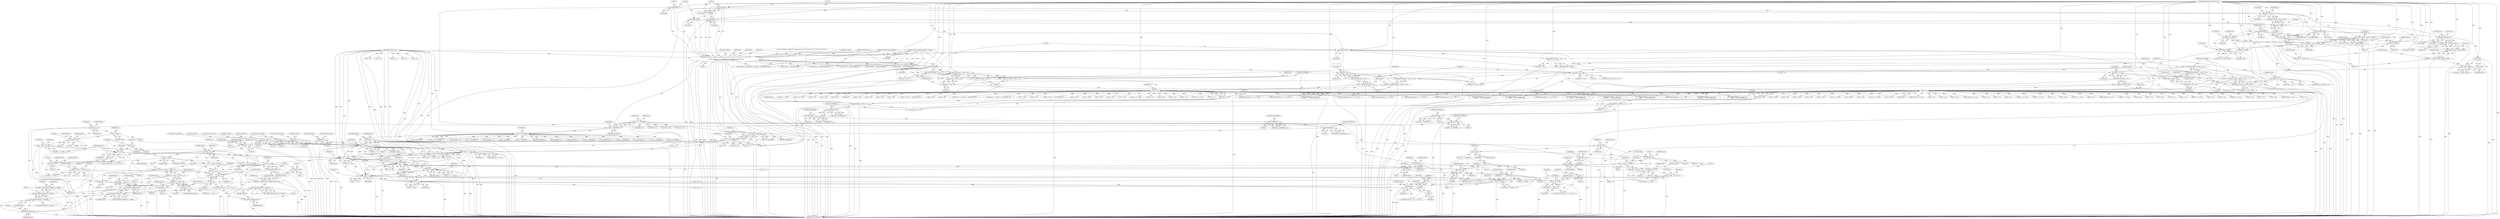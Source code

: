 digraph "0_poppler_9cf2325fb22f812b31858e519411f57747d39bd8_0@array" {
"1003046" [label="(Call,pix[2] = (int)((SplashCoord)pixAcc2 * pixMul))"];
"1003050" [label="(Call,(int)((SplashCoord)pixAcc2 * pixMul))"];
"1003052" [label="(Call,(SplashCoord)pixAcc2 * pixMul)"];
"1003053" [label="(Call,(SplashCoord)pixAcc2)"];
"1002996" [label="(Call,pixAcc2 += *p++)"];
"1002961" [label="(Call,pixAcc2 = pixAcc3 = 0)"];
"1002963" [label="(Call,pixAcc3 = 0)"];
"1003041" [label="(Call,(SplashCoord)pixAcc1 * pixMul)"];
"1003042" [label="(Call,(SplashCoord)pixAcc1)"];
"1002959" [label="(Call,pixAcc1 = pixAcc2 = pixAcc3 = 0)"];
"1002991" [label="(Call,pixAcc1 += *p++)"];
"1003030" [label="(Call,(SplashCoord)pixAcc0 * pixMul)"];
"1003031" [label="(Call,(SplashCoord)pixAcc0)"];
"1002957" [label="(Call,pixAcc0 = pixAcc1 = pixAcc2 = pixAcc3 = 0)"];
"1002986" [label="(Call,pixAcc0 += *p++)"];
"1003013" [label="(Call,pixMul = (SplashCoord)1 / (SplashCoord)(n * m))"];
"1003015" [label="(Call,(SplashCoord)1 / (SplashCoord)(n * m))"];
"1003016" [label="(Call,(SplashCoord)1)"];
"1003019" [label="(Call,(SplashCoord)(n * m))"];
"1003021" [label="(Call,n * m)"];
"1002970" [label="(Call,i < n)"];
"1002973" [label="(Call,++i)"];
"1002967" [label="(Call,i = 0)"];
"1002300" [label="(Call,n = yStep > 0 ? yStep : 1)"];
"1002303" [label="(Call,yStep > 0)"];
"1002123" [label="(Call,yStep = yp)"];
"1002142" [label="(Call,yp > 0)"];
"1000866" [label="(Call,yp = h / scaledHeight)"];
"1000868" [label="(Call,h / scaledHeight)"];
"1000192" [label="(Call,printf(\"drawImage: srcMode=%d srcAlpha=%d w=%d h=%d mat=[%.2f %.2f %.2f %.2f %.2f %.2f]\n\",\n\t   srcMode, srcAlpha, w, h, (double)mat[0], (double)mat[1], (double)mat[2],\n\t   (double)mat[3], (double)mat[4], (double)mat[5]))"];
"1000107" [label="(MethodParameterIn,SplashColorMode srcMode)"];
"1000108" [label="(MethodParameterIn,GBool srcAlpha)"];
"1000109" [label="(MethodParameterIn,int w)"];
"1000110" [label="(MethodParameterIn,int h)"];
"1000198" [label="(Call,(double)mat[0])"];
"1000111" [label="(MethodParameterIn,SplashCoord *mat)"];
"1000203" [label="(Call,(double)mat[1])"];
"1000208" [label="(Call,(double)mat[2])"];
"1000213" [label="(Call,(double)mat[3])"];
"1000218" [label="(Call,(double)mat[4])"];
"1000223" [label="(Call,(double)mat[5])"];
"1000604" [label="(Call,scaledHeight - 1)"];
"1000596" [label="(Call,scaledHeight - 1)"];
"1000575" [label="(Call,scaledHeight - 1)"];
"1000567" [label="(Call,scaledHeight - 1)"];
"1000507" [label="(Call,scaledHeight = abs(ty2 - ty) + 1)"];
"1000510" [label="(Call,abs(ty2 - ty))"];
"1000511" [label="(Call,ty2 - ty)"];
"1000497" [label="(Call,ty2 = splashFloor(mat[5] + yScale - 0.01))"];
"1000499" [label="(Call,splashFloor(mat[5] + yScale - 0.01))"];
"1000504" [label="(Call,yScale - 0.01)"];
"1000465" [label="(Call,yScale >= 0)"];
"1000399" [label="(Call,mat[2] / yScale)"];
"1000387" [label="(Call,mat[1] * mat[2])"];
"1000321" [label="(Call,splashAbs(mat[1]))"];
"1000307" [label="(Call,mat[1] * mat[2])"];
"1000380" [label="(Call,yScale = mat[3] - (mat[1] * mat[2]) / mat[0])"];
"1000382" [label="(Call,mat[3] - (mat[1] * mat[2]) / mat[0])"];
"1000300" [label="(Call,mat[0] * mat[3])"];
"1000386" [label="(Call,(mat[1] * mat[2]) / mat[0])"];
"1000325" [label="(Call,splashAbs(mat[0]))"];
"1000357" [label="(Call,-mat[3] / yScale)"];
"1000358" [label="(Call,-mat[3])"];
"1000345" [label="(Call,mat[0] * mat[3])"];
"1000338" [label="(Call,yScale = mat[2] - (mat[0] * mat[3]) / mat[1])"];
"1000340" [label="(Call,mat[2] - (mat[0] * mat[3]) / mat[1])"];
"1000344" [label="(Call,(mat[0] * mat[3]) / mat[1])"];
"1000334" [label="(Call,-mat[1])"];
"1000477" [label="(Call,ty2 = splashFloor(mat[5] + yScale + 0.01))"];
"1000479" [label="(Call,splashFloor(mat[5] + yScale + 0.01))"];
"1000472" [label="(Call,mat[5] - 0.01)"];
"1000489" [label="(Call,ty = splashFloor(mat[5] + 0.01))"];
"1000491" [label="(Call,splashFloor(mat[5] + 0.01))"];
"1000469" [label="(Call,ty = splashFloor(mat[5] - 0.01))"];
"1000471" [label="(Call,splashFloor(mat[5] - 0.01))"];
"1002137" [label="(Call,++yStep)"];
"1002942" [label="(Call,m = xStep > 0 ? xStep : 1)"];
"1002945" [label="(Call,xStep > 0)"];
"1002918" [label="(Call,++xStep)"];
"1002904" [label="(Call,xStep = xp)"];
"1000876" [label="(Call,xp = w / scaledWidth)"];
"1000878" [label="(Call,w / scaledWidth)"];
"1000588" [label="(Call,scaledWidth - 1)"];
"1000550" [label="(Call,scaledWidth - 1)"];
"1000456" [label="(Call,scaledWidth = abs(tx2 - tx) + 1)"];
"1000459" [label="(Call,abs(tx2 - tx))"];
"1000460" [label="(Call,tx2 - tx)"];
"1000426" [label="(Call,tx2 = splashFloor(mat[4] + xScale + 0.01))"];
"1000428" [label="(Call,splashFloor(mat[4] + xScale + 0.01))"];
"1000421" [label="(Call,mat[4] - 0.01)"];
"1000414" [label="(Call,xScale >= 0)"];
"1000375" [label="(Call,xScale = mat[0])"];
"1000332" [label="(Call,xScale = -mat[1])"];
"1000446" [label="(Call,tx2 = splashFloor(mat[4] + xScale - 0.01))"];
"1000448" [label="(Call,splashFloor(mat[4] + xScale - 0.01))"];
"1000453" [label="(Call,xScale - 0.01)"];
"1000418" [label="(Call,tx = splashFloor(mat[4] - 0.01))"];
"1000420" [label="(Call,splashFloor(mat[4] - 0.01))"];
"1000438" [label="(Call,tx = splashFloor(mat[4] + 0.01))"];
"1000440" [label="(Call,splashFloor(mat[4] + 0.01))"];
"1003010" [label="(Call,w - m)"];
"1002587" [label="(Call,w - m)"];
"1000906" [label="(Call,(yp + 1) * w)"];
"1000895" [label="(Call,w * nComps)"];
"1000883" [label="(Call,w % scaledWidth)"];
"1000286" [label="(Call,nComps = 4)"];
"1000266" [label="(Call,nComps = 4)"];
"1000231" [label="(Call,nComps = 0)"];
"1000276" [label="(Call,nComps = 3)"];
"1000256" [label="(Call,nComps = 3)"];
"1000246" [label="(Call,nComps = 1)"];
"1002171" [label="(Call,w * nComps)"];
"1002404" [label="(Call,w - m)"];
"1002794" [label="(Call,w - m)"];
"1002766" [label="(Call,j < m)"];
"1002763" [label="(Call,j = 0)"];
"1002769" [label="(Call,++j)"];
"1002730" [label="(Call,m = xStep > 0 ? xStep : 1)"];
"1002733" [label="(Call,xStep > 0)"];
"1002706" [label="(Call,++xStep)"];
"1002692" [label="(Call,xStep = xp)"];
"1002391" [label="(Call,j < m)"];
"1002388" [label="(Call,j = 0)"];
"1002394" [label="(Call,++j)"];
"1002361" [label="(Call,m = xStep > 0 ? xStep : 1)"];
"1002364" [label="(Call,xStep > 0)"];
"1002323" [label="(Call,xStep = xp)"];
"1002337" [label="(Call,++xStep)"];
"1002562" [label="(Call,j < m)"];
"1002565" [label="(Call,++j)"];
"1002559" [label="(Call,j = 0)"];
"1002526" [label="(Call,m = xStep > 0 ? xStep : 1)"];
"1002529" [label="(Call,xStep > 0)"];
"1002488" [label="(Call,xStep = xp)"];
"1002502" [label="(Call,++xStep)"];
"1002980" [label="(Call,j < m)"];
"1002977" [label="(Call,j = 0)"];
"1002983" [label="(Call,++j)"];
"1002731" [label="(Identifier,m)"];
"1002964" [label="(Identifier,pixAcc3)"];
"1002709" [label="(Identifier,rot)"];
"1000195" [label="(Identifier,srcAlpha)"];
"1000598" [label="(Literal,1)"];
"1000433" [label="(Call,xScale + 0.01)"];
"1002392" [label="(Identifier,j)"];
"1002693" [label="(Identifier,xStep)"];
"1002770" [label="(Identifier,j)"];
"1002457" [label="(Call,tx + x2)"];
"1000397" [label="(Call,xShear = mat[2] / yScale)"];
"1000565" [label="(Call,ySign * (scaledHeight - 1))"];
"1002734" [label="(Identifier,xStep)"];
"1002866" [label="(Call,ty + y2)"];
"1000936" [label="(Call,srcAlpha || (vectorAntialias && clipRes != splashClipAllInside))"];
"1002944" [label="(Call,xStep > 0 ? xStep : 1)"];
"1003121" [label="(MethodReturn,SplashError)"];
"1002361" [label="(Call,m = xStep > 0 ? xStep : 1)"];
"1000417" [label="(Block,)"];
"1002403" [label="(Identifier,p)"];
"1002985" [label="(Block,)"];
"1000868" [label="(Call,h / scaledHeight)"];
"1000510" [label="(Call,abs(ty2 - ty))"];
"1000111" [label="(MethodParameterIn,SplashCoord *mat)"];
"1000588" [label="(Call,scaledWidth - 1)"];
"1002300" [label="(Call,n = yStep > 0 ? yStep : 1)"];
"1000386" [label="(Call,(mat[1] * mat[2]) / mat[0])"];
"1000308" [label="(Call,mat[1])"];
"1000339" [label="(Identifier,yScale)"];
"1002370" [label="(Identifier,p)"];
"1001732" [label="(Call,w - m)"];
"1000567" [label="(Call,scaledHeight - 1)"];
"1002765" [label="(Literal,0)"];
"1000657" [label="(Call,ulx = tx + ulx1)"];
"1000268" [label="(Literal,4)"];
"1002305" [label="(Literal,0)"];
"1003023" [label="(Identifier,m)"];
"1002169" [label="(Call,p += w * nComps)"];
"1002125" [label="(Identifier,yp)"];
"1000307" [label="(Call,mat[1] * mat[2])"];
"1000662" [label="(Call,uly = ty + uly1)"];
"1002976" [label="(ControlStructure,for (j = 0; j < m; ++j))"];
"1002877" [label="(Call,ty + y2)"];
"1003047" [label="(Call,pix[2])"];
"1002142" [label="(Call,yp > 0)"];
"1000511" [label="(Call,ty2 - ty)"];
"1000365" [label="(Call,-mat[0] / mat[1])"];
"1000197" [label="(Identifier,h)"];
"1002791" [label="(Identifier,p)"];
"1000258" [label="(Literal,3)"];
"1000569" [label="(Literal,1)"];
"1002767" [label="(Identifier,j)"];
"1000334" [label="(Call,-mat[1])"];
"1000573" [label="(Call,ySign * (scaledHeight - 1))"];
"1002997" [label="(Identifier,pixAcc2)"];
"1000311" [label="(Call,mat[2])"];
"1002381" [label="(Call,i < n)"];
"1000416" [label="(Literal,0)"];
"1002732" [label="(Call,xStep > 0 ? xStep : 1)"];
"1000881" [label="(Call,xq = w % scaledWidth)"];
"1002146" [label="(Identifier,lastYStep)"];
"1002986" [label="(Call,pixAcc0 += *p++)"];
"1001815" [label="(Call,drawAAPixel(&pipe, tx + x2, ty + y2))"];
"1002560" [label="(Identifier,j)"];
"1000289" [label="(ControlStructure,break;)"];
"1002992" [label="(Identifier,pixAcc1)"];
"1002973" [label="(Call,++i)"];
"1002951" [label="(Identifier,p)"];
"1002863" [label="(Call,tx + x2)"];
"1002503" [label="(Identifier,xStep)"];
"1002919" [label="(Identifier,xStep)"];
"1002362" [label="(Identifier,m)"];
"1000345" [label="(Call,mat[0] * mat[3])"];
"1000415" [label="(Identifier,xScale)"];
"1002963" [label="(Call,pixAcc3 = 0)"];
"1000381" [label="(Identifier,yScale)"];
"1002971" [label="(Identifier,i)"];
"1000205" [label="(Call,mat[1])"];
"1002443" [label="(Call,drawAAPixel(&pipe, tx + x2, ty + y2))"];
"1003105" [label="(Call,xSrc += xStep)"];
"1000320" [label="(Call,splashAbs(mat[1]) > splashAbs(mat[0]))"];
"1003063" [label="(Call,(SplashCoord)pixAcc3 * pixMul)"];
"1000304" [label="(Call,mat[3])"];
"1002389" [label="(Identifier,j)"];
"1000568" [label="(Identifier,scaledHeight)"];
"1000682" [label="(Call,lly = ty + lly1)"];
"1003045" [label="(Identifier,pixMul)"];
"1002983" [label="(Call,++j)"];
"1001342" [label="(Call,tx + x2)"];
"1000429" [label="(Call,mat[4] + xScale + 0.01)"];
"1003044" [label="(Identifier,pixAcc1)"];
"1001983" [label="(Call,w - m)"];
"1000967" [label="(Call,yStep = yp)"];
"1000247" [label="(Identifier,nComps)"];
"1002984" [label="(Identifier,j)"];
"1000110" [label="(MethodParameterIn,int h)"];
"1002225" [label="(Call,scaledWidth - 1)"];
"1002739" [label="(Identifier,p)"];
"1002531" [label="(Literal,0)"];
"1002569" [label="(Identifier,pixAcc0)"];
"1000391" [label="(Call,mat[2])"];
"1000246" [label="(Call,nComps = 1)"];
"1002333" [label="(Block,)"];
"1002487" [label="(Block,)"];
"1002393" [label="(Identifier,m)"];
"1002949" [label="(Literal,1)"];
"1000232" [label="(Identifier,nComps)"];
"1002173" [label="(Identifier,nComps)"];
"1000210" [label="(Call,mat[2])"];
"1002959" [label="(Call,pixAcc1 = pixAcc2 = pixAcc3 = 0)"];
"1001367" [label="(Call,x < scaledWidth)"];
"1000321" [label="(Call,splashAbs(mat[1]))"];
"1002735" [label="(Literal,0)"];
"1002144" [label="(Literal,0)"];
"1000447" [label="(Identifier,tx2)"];
"1002974" [label="(Identifier,i)"];
"1000508" [label="(Identifier,scaledHeight)"];
"1000589" [label="(Identifier,scaledWidth)"];
"1000352" [label="(Call,mat[1])"];
"1000112" [label="(Block,)"];
"1002980" [label="(Call,j < m)"];
"1002490" [label="(Identifier,xp)"];
"1000376" [label="(Identifier,xScale)"];
"1002733" [label="(Call,xStep > 0)"];
"1002589" [label="(Identifier,m)"];
"1000108" [label="(MethodParameterIn,GBool srcAlpha)"];
"1000625" [label="(Call,urx = tx + ury1)"];
"1000273" [label="(Call,srcMode == splashModeBGR8)"];
"1000692" [label="(Call,lry = ty + lry1)"];
"1000266" [label="(Call,nComps = 4)"];
"1002654" [label="(Call,ty + y2)"];
"1000382" [label="(Call,mat[3] - (mat[1] * mat[2]) / mat[0])"];
"1000500" [label="(Call,mat[5] + yScale - 0.01)"];
"1001582" [label="(Call,tx + x2)"];
"1002505" [label="(Identifier,rot)"];
"1001334" [label="(Call,ty + y2)"];
"1002860" [label="(Call,drawAAPixel(&pipe, tx + x2, ty + y2))"];
"1002304" [label="(Identifier,yStep)"];
"1000465" [label="(Call,yScale >= 0)"];
"1000358" [label="(Call,-mat[3])"];
"1000362" [label="(Identifier,yScale)"];
"1002773" [label="(Identifier,pixAcc0)"];
"1000490" [label="(Identifier,ty)"];
"1000287" [label="(Identifier,nComps)"];
"1000509" [label="(Call,abs(ty2 - ty) + 1)"];
"1001832" [label="(Call,ty + y2)"];
"1000439" [label="(Identifier,tx)"];
"1000489" [label="(Call,ty = splashFloor(mat[5] + 0.01))"];
"1002140" [label="(Identifier,n)"];
"1001089" [label="(Call,scaledWidth - 1)"];
"1000576" [label="(Identifier,scaledHeight)"];
"1002987" [label="(Identifier,pixAcc0)"];
"1000479" [label="(Call,splashFloor(mat[5] + yScale + 0.01))"];
"1002769" [label="(Call,++j)"];
"1002394" [label="(Call,++j)"];
"1000879" [label="(Identifier,w)"];
"1001021" [label="(Call,q += w)"];
"1001579" [label="(Call,drawPixel(&pipe, tx + x2, ty + y2,\n\t\t\tclipRes2 == splashClipAllInside))"];
"1002309" [label="(Identifier,srcMode)"];
"1002993" [label="(Call,*p++)"];
"1002966" [label="(ControlStructure,for (i = 0; i < n; ++i))"];
"1000869" [label="(Identifier,h)"];
"1000513" [label="(Identifier,ty)"];
"1001821" [label="(Call,ty + y2)"];
"1000353" [label="(Identifier,mat)"];
"1000679" [label="(Call,tx + llx1)"];
"1002502" [label="(Call,++xStep)"];
"1002083" [label="(Call,drawPixel(&pipe, tx + x2, ty + y2,\n\t\t\tclipRes2 == splashClipAllInside))"];
"1000267" [label="(Identifier,nComps)"];
"1000191" [label="(Block,)"];
"1000200" [label="(Call,mat[0])"];
"1000448" [label="(Call,splashFloor(mat[4] + xScale - 0.01))"];
"1002365" [label="(Identifier,xStep)"];
"1003099" [label="(Call,ty + y2)"];
"1003019" [label="(Call,(SplashCoord)(n * m))"];
"1002903" [label="(Block,)"];
"1001068" [label="(Call,tx + k1)"];
"1002566" [label="(Identifier,j)"];
"1000231" [label="(Call,nComps = 0)"];
"1002460" [label="(Call,ty + y2)"];
"1002327" [label="(Identifier,xt)"];
"1000480" [label="(Call,mat[5] + yScale + 0.01)"];
"1002998" [label="(Call,*p++)"];
"1002558" [label="(ControlStructure,for (j = 0; j < m; ++j))"];
"1002492" [label="(Identifier,xt)"];
"1003008" [label="(Call,4 * (w - m))"];
"1002559" [label="(Call,j = 0)"];
"1002532" [label="(Identifier,xStep)"];
"1003088" [label="(Call,ty + y2)"];
"1000349" [label="(Call,mat[3])"];
"1000279" [label="(ControlStructure,break;)"];
"1000548" [label="(Call,xSign * (scaledWidth - 1))"];
"1002533" [label="(Literal,1)"];
"1000885" [label="(Identifier,scaledWidth)"];
"1000507" [label="(Call,scaledHeight = abs(ty2 - ty) + 1)"];
"1002216" [label="(Call,spanXMin = tx + k1)"];
"1001331" [label="(Call,tx + x2)"];
"1003007" [label="(Identifier,p)"];
"1002918" [label="(Call,++xStep)"];
"1000460" [label="(Call,tx2 - tx)"];
"1000659" [label="(Call,tx + ulx1)"];
"1003030" [label="(Call,(SplashCoord)pixAcc0 * pixMul)"];
"1002306" [label="(Identifier,yStep)"];
"1002737" [label="(Literal,1)"];
"1002691" [label="(Block,)"];
"1001568" [label="(Call,drawAAPixel(&pipe, tx + x2, ty + y2))"];
"1000325" [label="(Call,splashAbs(mat[0]))"];
"1000383" [label="(Call,mat[3])"];
"1002979" [label="(Literal,0)"];
"1003002" [label="(Identifier,pixAcc3)"];
"1001485" [label="(Call,w - m)"];
"1002244" [label="(Call,ty + ySign * y + (int)(yShear * k1))"];
"1002970" [label="(Call,i < n)"];
"1000192" [label="(Call,printf(\"drawImage: srcMode=%d srcAlpha=%d w=%d h=%d mat=[%.2f %.2f %.2f %.2f %.2f %.2f]\n\",\n\t   srcMode, srcAlpha, w, h, (double)mat[0], (double)mat[1], (double)mat[2],\n\t   (double)mat[3], (double)mat[4], (double)mat[5]))"];
"1000455" [label="(Literal,0.01)"];
"1003041" [label="(Call,(SplashCoord)pixAcc1 * pixMul)"];
"1001173" [label="(Call,xStep = xp)"];
"1000575" [label="(Call,scaledHeight - 1)"];
"1000470" [label="(Identifier,ty)"];
"1000283" [label="(Call,srcMode == splashModeCMYK8)"];
"1002965" [label="(Literal,0)"];
"1000471" [label="(Call,splashFloor(mat[5] - 0.01))"];
"1002763" [label="(Call,j = 0)"];
"1002446" [label="(Call,tx + x2)"];
"1002171" [label="(Call,w * nComps)"];
"1000586" [label="(Call,xSign * (scaledWidth - 1))"];
"1000422" [label="(Call,mat[4])"];
"1000253" [label="(Call,srcMode == splashModeRGB8)"];
"1002914" [label="(Block,)"];
"1002072" [label="(Call,drawAAPixel(&pipe, tx + x2, ty + y2))"];
"1002143" [label="(Identifier,yp)"];
"1002587" [label="(Call,w - m)"];
"1000229" [label="(Identifier,ok)"];
"1000107" [label="(MethodParameterIn,SplashColorMode srcMode)"];
"1000425" [label="(Literal,0.01)"];
"1002981" [label="(Identifier,j)"];
"1002404" [label="(Call,w - m)"];
"1002730" [label="(Call,m = xStep > 0 ? xStep : 1)"];
"1000238" [label="(Block,)"];
"1002301" [label="(Identifier,n)"];
"1002898" [label="(Call,x < scaledWidth)"];
"1000602" [label="(Call,ySign * (scaledHeight - 1))"];
"1000476" [label="(Literal,0.01)"];
"1000617" [label="(Call,tx + uly1)"];
"1001345" [label="(Call,ty + y2)"];
"1000196" [label="(Identifier,w)"];
"1001272" [label="(Call,w - m)"];
"1002702" [label="(Block,)"];
"1000249" [label="(ControlStructure,break;)"];
"1000577" [label="(Literal,1)"];
"1002796" [label="(Identifier,m)"];
"1003039" [label="(Call,(int)((SplashCoord)pixAcc1 * pixMul))"];
"1000884" [label="(Identifier,w)"];
"1002969" [label="(Literal,0)"];
"1002122" [label="(Block,)"];
"1000395" [label="(Identifier,mat)"];
"1002977" [label="(Call,j = 0)"];
"1002232" [label="(Call,tx + k1)"];
"1003052" [label="(Call,(SplashCoord)pixAcc2 * pixMul)"];
"1000463" [label="(Literal,1)"];
"1000223" [label="(Call,(double)mat[5])"];
"1000428" [label="(Call,splashFloor(mat[4] + xScale + 0.01))"];
"1003011" [label="(Identifier,w)"];
"1002498" [label="(Block,)"];
"1002762" [label="(ControlStructure,for (j = 0; j < m; ++j))"];
"1003028" [label="(Call,(int)((SplashCoord)pixAcc0 * pixMul))"];
"1003021" [label="(Call,n * m)"];
"1000627" [label="(Call,tx + ury1)"];
"1002449" [label="(Call,ty + y2)"];
"1000357" [label="(Call,-mat[3] / yScale)"];
"1003022" [label="(Identifier,n)"];
"1000484" [label="(Call,yScale + 0.01)"];
"1000418" [label="(Call,tx = splashFloor(mat[4] - 0.01))"];
"1000437" [label="(Block,)"];
"1002561" [label="(Literal,0)"];
"1000374" [label="(Block,)"];
"1002340" [label="(Identifier,rot)"];
"1002957" [label="(Call,pixAcc0 = pixAcc1 = pixAcc2 = pixAcc3 = 0)"];
"1000491" [label="(Call,splashFloor(mat[5] + 0.01))"];
"1002242" [label="(Call,spanY = ty + ySign * y + (int)(yShear * k1))"];
"1000677" [label="(Call,llx = tx + llx1)"];
"1002552" [label="(Call,i < n)"];
"1002323" [label="(Call,xStep = xp)"];
"1000301" [label="(Call,mat[0])"];
"1002904" [label="(Call,xStep = xp)"];
"1002562" [label="(Call,j < m)"];
"1000414" [label="(Call,xScale >= 0)"];
"1001612" [label="(Call,xStep = xp)"];
"1002768" [label="(Identifier,m)"];
"1000891" [label="(Call,(yp + 1) * w * nComps)"];
"1001092" [label="(Call,spanY = ty + ySign * y + (int)(yShear * k1))"];
"1000213" [label="(Call,(double)mat[3])"];
"1001826" [label="(Call,drawPixel(&pipe, tx + x2, ty + y2,\n\t\t\tclipRes2 == splashClipAllInside))"];
"1002686" [label="(Call,x < scaledWidth)"];
"1003018" [label="(Literal,1)"];
"1002921" [label="(Identifier,rot)"];
"1000504" [label="(Call,yScale - 0.01)"];
"1002960" [label="(Identifier,pixAcc1)"];
"1002138" [label="(Identifier,yStep)"];
"1000499" [label="(Call,splashFloor(mat[5] + yScale - 0.01))"];
"1000256" [label="(Call,nComps = 3)"];
"1000193" [label="(Literal,\"drawImage: srcMode=%d srcAlpha=%d w=%d h=%d mat=[%.2f %.2f %.2f %.2f %.2f %.2f]\n\")"];
"1000488" [label="(Block,)"];
"1000356" [label="(Identifier,xShear)"];
"1000694" [label="(Call,ty + lry1)"];
"1003042" [label="(Call,(SplashCoord)pixAcc1)"];
"1000637" [label="(Call,tx + lly1)"];
"1000986" [label="(Call,yp > 0)"];
"1003010" [label="(Call,w - m)"];
"1002398" [label="(Identifier,pixAcc0)"];
"1001585" [label="(Call,ty + y2)"];
"1001829" [label="(Call,tx + x2)"];
"1000897" [label="(Identifier,nComps)"];
"1002363" [label="(Call,xStep > 0 ? xStep : 1)"];
"1003033" [label="(Identifier,pixAcc0)"];
"1000498" [label="(Identifier,ty2)"];
"1002139" [label="(Call,n = (yp > 0) ? yStep : lastYStep)"];
"1002943" [label="(Identifier,m)"];
"1000478" [label="(Identifier,ty2)"];
"1000667" [label="(Call,urx = tx + urx1)"];
"1000457" [label="(Identifier,scaledWidth)"];
"1000398" [label="(Identifier,xShear)"];
"1000203" [label="(Call,(double)mat[1])"];
"1000867" [label="(Identifier,yp)"];
"1002942" [label="(Call,m = xStep > 0 ? xStep : 1)"];
"1000449" [label="(Call,mat[4] + xScale - 0.01)"];
"1002947" [label="(Literal,0)"];
"1002795" [label="(Identifier,w)"];
"1000512" [label="(Identifier,ty2)"];
"1000243" [label="(Call,srcMode == splashModeMono8)"];
"1002391" [label="(Call,j < m)"];
"1000883" [label="(Call,w % scaledWidth)"];
"1000876" [label="(Call,xp = w / scaledWidth)"];
"1001075" [label="(Call,scaledWidth - 1)"];
"1000236" [label="(Identifier,bitmap)"];
"1002239" [label="(Call,scaledWidth - 1)"];
"1000341" [label="(Call,mat[2])"];
"1000377" [label="(Call,mat[0])"];
"1002145" [label="(Identifier,yStep)"];
"1002388" [label="(Call,j = 0)"];
"1003016" [label="(Call,(SplashCoord)1)"];
"1000516" [label="(Identifier,xSign)"];
"1002978" [label="(Identifier,j)"];
"1002908" [label="(Identifier,xt)"];
"1000669" [label="(Call,tx + urx1)"];
"1003050" [label="(Call,(int)((SplashCoord)pixAcc2 * pixMul))"];
"1001167" [label="(Call,x < scaledWidth)"];
"1000462" [label="(Identifier,tx)"];
"1000453" [label="(Call,xScale - 0.01)"];
"1000346" [label="(Call,mat[0])"];
"1000419" [label="(Identifier,tx)"];
"1002133" [label="(Block,)"];
"1001094" [label="(Call,ty + ySign * y + (int)(yShear * k1))"];
"1001080" [label="(Call,spanXMax = tx + k1)"];
"1000198" [label="(Call,(double)mat[0])"];
"1002206" [label="(Call,scaledWidth - 1)"];
"1000421" [label="(Call,mat[4] - 0.01)"];
"1002905" [label="(Identifier,xStep)"];
"1003055" [label="(Identifier,pixAcc2)"];
"1002564" [label="(Identifier,m)"];
"1002218" [label="(Call,tx + k1)"];
"1003093" [label="(Call,drawPixel(&pipe, tx + x2, ty + y2,\n\t\t      clipRes2 == splashClipAllInside))"];
"1003001" [label="(Call,pixAcc3 += *p++)"];
"1002317" [label="(Call,x < scaledWidth)"];
"1002694" [label="(Identifier,xp)"];
"1002307" [label="(Literal,1)"];
"1000257" [label="(Identifier,nComps)"];
"1000872" [label="(Identifier,yq)"];
"1002075" [label="(Call,tx + x2)"];
"1003064" [label="(Call,(SplashCoord)pixAcc3)"];
"1000388" [label="(Call,mat[1])"];
"1002961" [label="(Call,pixAcc2 = pixAcc3 = 0)"];
"1002972" [label="(Identifier,n)"];
"1001267" [label="(Call,w - m)"];
"1002707" [label="(Identifier,xStep)"];
"1000647" [label="(Call,tx + lry1)"];
"1000288" [label="(Literal,4)"];
"1000551" [label="(Identifier,scaledWidth)"];
"1002671" [label="(Call,xSrc += xStep)"];
"1002996" [label="(Call,pixAcc2 += *p++)"];
"1003013" [label="(Call,pixMul = (SplashCoord)1 / (SplashCoord)(n * m))"];
"1000366" [label="(Call,-mat[0])"];
"1000277" [label="(Identifier,nComps)"];
"1000426" [label="(Call,tx2 = splashFloor(mat[4] + xScale + 0.01))"];
"1000906" [label="(Call,(yp + 1) * w)"];
"1000438" [label="(Call,tx = splashFloor(mat[4] + 0.01))"];
"1002325" [label="(Identifier,xp)"];
"1000866" [label="(Call,yp = h / scaledHeight)"];
"1000907" [label="(Call,yp + 1)"];
"1002871" [label="(Call,drawPixel(&pipe, tx + x2, ty + y2,\n\t\t      clipRes2 == splashClipAllInside))"];
"1002585" [label="(Call,3 * (w - m))"];
"1002948" [label="(Identifier,xStep)"];
"1002584" [label="(Identifier,p)"];
"1002945" [label="(Call,xStep > 0)"];
"1002337" [label="(Call,++xStep)"];
"1002764" [label="(Identifier,j)"];
"1002526" [label="(Call,m = xStep > 0 ? xStep : 1)"];
"1000327" [label="(Identifier,mat)"];
"1000375" [label="(Call,xScale = mat[0])"];
"1002390" [label="(Literal,0)"];
"1000440" [label="(Call,splashFloor(mat[4] + 0.01))"];
"1000403" [label="(Identifier,yScale)"];
"1002123" [label="(Call,yStep = yp)"];
"1001066" [label="(Call,spanXMin = tx + k1)"];
"1002402" [label="(Call,p += w - m)"];
"1002648" [label="(Call,drawAAPixel(&pipe, tx + x2, ty + y2))"];
"1000604" [label="(Call,scaledHeight - 1)"];
"1000269" [label="(ControlStructure,break;)"];
"1000467" [label="(Literal,0)"];
"1000233" [label="(Literal,0)"];
"1003014" [label="(Identifier,pixMul)"];
"1002874" [label="(Call,tx + x2)"];
"1000333" [label="(Identifier,xScale)"];
"1000892" [label="(Call,yp + 1)"];
"1000109" [label="(MethodParameterIn,int w)"];
"1003056" [label="(Identifier,pixMul)"];
"1002651" [label="(Call,tx + x2)"];
"1000309" [label="(Identifier,mat)"];
"1000286" [label="(Call,nComps = 4)"];
"1000387" [label="(Call,mat[1] * mat[2])"];
"1002805" [label="(Call,n * m)"];
"1002338" [label="(Identifier,xStep)"];
"1002324" [label="(Identifier,xStep)"];
"1000331" [label="(Block,)"];
"1000468" [label="(Block,)"];
"1000406" [label="(Call,mat[1] / mat[0])"];
"1000873" [label="(Call,h % scaledHeight)"];
"1001056" [label="(Call,scaledWidth - 1)"];
"1002906" [label="(Identifier,xp)"];
"1000263" [label="(Call,srcMode == splashModeXBGR8)"];
"1001853" [label="(Call,x < scaledWidth)"];
"1002756" [label="(Call,i < n)"];
"1001082" [label="(Call,tx + k1)"];
"1000550" [label="(Call,scaledWidth - 1)"];
"1002527" [label="(Identifier,m)"];
"1002366" [label="(Literal,0)"];
"1000340" [label="(Call,mat[2] - (mat[0] * mat[3]) / mat[1])"];
"1002174" [label="(Call,lastYStep = yStep)"];
"1000355" [label="(Call,xShear = -mat[3] / yScale)"];
"1000882" [label="(Identifier,xq)"];
"1001018" [label="(Call,w * nComps)"];
"1002488" [label="(Call,xStep = xp)"];
"1000877" [label="(Identifier,xp)"];
"1000910" [label="(Identifier,w)"];
"1002367" [label="(Identifier,xStep)"];
"1000615" [label="(Call,ulx = tx + uly1)"];
"1000635" [label="(Call,llx = tx + lly1)"];
"1000259" [label="(ControlStructure,break;)"];
"1000464" [label="(ControlStructure,if (yScale >= 0))"];
"1000664" [label="(Call,ty + uly1)"];
"1002086" [label="(Call,tx + x2)"];
"1002958" [label="(Identifier,pixAcc0)"];
"1002137" [label="(Call,++yStep)"];
"1000400" [label="(Call,mat[2])"];
"1000870" [label="(Identifier,scaledHeight)"];
"1000420" [label="(Call,splashFloor(mat[4] - 0.01))"];
"1000458" [label="(Call,abs(tx2 - tx) + 1)"];
"1000492" [label="(Call,mat[5] + 0.01)"];
"1000278" [label="(Literal,3)"];
"1002766" [label="(Call,j < m)"];
"1002395" [label="(Identifier,j)"];
"1000466" [label="(Identifier,yScale)"];
"1002489" [label="(Identifier,xStep)"];
"1000606" [label="(Literal,1)"];
"1002405" [label="(Identifier,w)"];
"1000220" [label="(Call,mat[4])"];
"1000689" [label="(Call,tx + lrx1)"];
"1003034" [label="(Identifier,pixMul)"];
"1000335" [label="(Call,mat[1])"];
"1003031" [label="(Call,(SplashCoord)pixAcc0)"];
"1000322" [label="(Call,mat[1])"];
"1000506" [label="(Literal,0.01)"];
"1002364" [label="(Call,xStep > 0)"];
"1000473" [label="(Call,mat[5])"];
"1000456" [label="(Call,scaledWidth = abs(tx2 - tx) + 1)"];
"1000596" [label="(Call,scaledHeight - 1)"];
"1003059" [label="(Identifier,pix)"];
"1002124" [label="(Identifier,yStep)"];
"1000674" [label="(Call,ty + ury1)"];
"1001339" [label="(Call,drawPixel(&pipe, tx + x2, ty + y2,\n\t\t\tclipRes2 == splashClipAllInside))"];
"1002172" [label="(Identifier,w)"];
"1000300" [label="(Call,mat[0] * mat[3])"];
"1000687" [label="(Call,lrx = tx + lrx1)"];
"1000518" [label="(Call,xScale < 0)"];
"1002454" [label="(Call,drawPixel(&pipe, tx + x2, ty + y2,\n\t\t      clipRes2 == splashClipAllInside))"];
"1000441" [label="(Call,mat[4] + 0.01)"];
"1000427" [label="(Identifier,tx2)"];
"1002598" [label="(Call,n * m)"];
"1002962" [label="(Identifier,pixAcc2)"];
"1001574" [label="(Call,ty + y2)"];
"1000605" [label="(Identifier,scaledHeight)"];
"1003082" [label="(Call,drawAAPixel(&pipe, tx + x2, ty + y2))"];
"1003085" [label="(Call,tx + x2)"];
"1000218" [label="(Call,(double)mat[4])"];
"1003012" [label="(Identifier,m)"];
"1000194" [label="(Identifier,srcMode)"];
"1000505" [label="(Identifier,yScale)"];
"1000215" [label="(Call,mat[3])"];
"1002535" [label="(Identifier,p)"];
"1002588" [label="(Identifier,w)"];
"1000590" [label="(Literal,1)"];
"1000684" [label="(Call,ty + lly1)"];
"1002883" [label="(Call,xSrc += xStep)"];
"1000225" [label="(Call,mat[5])"];
"1002736" [label="(Identifier,xStep)"];
"1000344" [label="(Call,(mat[0] * mat[3]) / mat[1])"];
"1002692" [label="(Call,xStep = xp)"];
"1002946" [label="(Identifier,xStep)"];
"1000446" [label="(Call,tx2 = splashFloor(mat[4] + xScale - 0.01))"];
"1002696" [label="(Identifier,xt)"];
"1002078" [label="(Call,ty + y2)"];
"1002991" [label="(Call,pixAcc1 += *p++)"];
"1000672" [label="(Call,ury = ty + ury1)"];
"1000248" [label="(Literal,1)"];
"1000594" [label="(Call,ySign * (scaledHeight - 1))"];
"1000527" [label="(Call,yScale < 0)"];
"1002230" [label="(Call,spanXMax = tx + k1)"];
"1000597" [label="(Identifier,scaledHeight)"];
"1002302" [label="(Call,yStep > 0 ? yStep : 1)"];
"1002466" [label="(Call,xSrc += xStep)"];
"1001978" [label="(Call,w - m)"];
"1000645" [label="(Call,lrx = tx + lry1)"];
"1000276" [label="(Call,nComps = 3)"];
"1002406" [label="(Identifier,m)"];
"1001727" [label="(Call,w - m)"];
"1002387" [label="(ControlStructure,for (j = 0; j < m; ++j))"];
"1001818" [label="(Call,tx + x2)"];
"1002563" [label="(Identifier,j)"];
"1002529" [label="(Call,xStep > 0)"];
"1000497" [label="(Call,ty2 = splashFloor(mat[5] + yScale - 0.01))"];
"1001373" [label="(Call,xStep = xp)"];
"1002089" [label="(Call,ty + y2)"];
"1002659" [label="(Call,drawPixel(&pipe, tx + x2, ty + y2,\n\t\t      clipRes2 == splashClipAllInside))"];
"1000895" [label="(Call,w * nComps)"];
"1002794" [label="(Call,w - m)"];
"1002303" [label="(Call,yStep > 0)"];
"1000359" [label="(Call,mat[3])"];
"1000454" [label="(Identifier,xScale)"];
"1003053" [label="(Call,(SplashCoord)pixAcc2)"];
"1002662" [label="(Call,tx + x2)"];
"1000622" [label="(Call,ty - ulx1)"];
"1002565" [label="(Call,++j)"];
"1002141" [label="(Call,(yp > 0) ? yStep : lastYStep)"];
"1003096" [label="(Call,tx + x2)"];
"1003046" [label="(Call,pix[2] = (int)((SplashCoord)pixAcc2 * pixMul))"];
"1000878" [label="(Call,w / scaledWidth)"];
"1002988" [label="(Call,*p++)"];
"1001859" [label="(Call,xStep = xp)"];
"1000459" [label="(Call,abs(tx2 - tx))"];
"1000399" [label="(Call,mat[2] / yScale)"];
"1002415" [label="(Call,n * m)"];
"1000514" [label="(Literal,1)"];
"1002530" [label="(Identifier,xStep)"];
"1000326" [label="(Call,mat[0])"];
"1003026" [label="(Identifier,pix)"];
"1000472" [label="(Call,mat[5] - 0.01)"];
"1002982" [label="(Identifier,m)"];
"1000299" [label="(Call,mat[0] * mat[3] - mat[1] * mat[2])"];
"1000413" [label="(ControlStructure,if (xScale >= 0))"];
"1000394" [label="(Call,mat[0])"];
"1002792" [label="(Call,4 * (w - m))"];
"1002528" [label="(Call,xStep > 0 ? xStep : 1)"];
"1002706" [label="(Call,++xStep)"];
"1000208" [label="(Call,(double)mat[2])"];
"1000552" [label="(Literal,1)"];
"1002967" [label="(Call,i = 0)"];
"1001328" [label="(Call,drawAAPixel(&pipe, tx + x2, ty + y2))"];
"1000338" [label="(Call,yScale = mat[2] - (mat[0] * mat[3]) / mat[1])"];
"1001571" [label="(Call,tx + x2)"];
"1000880" [label="(Identifier,scaledWidth)"];
"1000380" [label="(Call,yScale = mat[3] - (mat[1] * mat[2]) / mat[0])"];
"1002968" [label="(Identifier,i)"];
"1001490" [label="(Call,w - m)"];
"1002665" [label="(Call,ty + y2)"];
"1000332" [label="(Call,xScale = -mat[1])"];
"1000905" [label="(Call,gmalloc((yp + 1) * w))"];
"1002322" [label="(Block,)"];
"1000461" [label="(Identifier,tx2)"];
"1002368" [label="(Literal,1)"];
"1000896" [label="(Identifier,w)"];
"1001606" [label="(Call,x < scaledWidth)"];
"1000469" [label="(Call,ty = splashFloor(mat[5] - 0.01))"];
"1002482" [label="(Call,x < scaledWidth)"];
"1003015" [label="(Call,(SplashCoord)1 / (SplashCoord)(n * m))"];
"1000477" [label="(Call,ty2 = splashFloor(mat[5] + yScale + 0.01))"];
"1002127" [label="(Identifier,yt)"];
"1003046" -> "1002903"  [label="AST: "];
"1003046" -> "1003050"  [label="CFG: "];
"1003047" -> "1003046"  [label="AST: "];
"1003050" -> "1003046"  [label="AST: "];
"1003059" -> "1003046"  [label="CFG: "];
"1003046" -> "1003121"  [label="DDG: "];
"1003046" -> "1003121"  [label="DDG: "];
"1003050" -> "1003046"  [label="DDG: "];
"1003050" -> "1003052"  [label="CFG: "];
"1003051" -> "1003050"  [label="AST: "];
"1003052" -> "1003050"  [label="AST: "];
"1003050" -> "1003121"  [label="DDG: "];
"1003052" -> "1003050"  [label="DDG: "];
"1003052" -> "1003050"  [label="DDG: "];
"1003052" -> "1003056"  [label="CFG: "];
"1003053" -> "1003052"  [label="AST: "];
"1003056" -> "1003052"  [label="AST: "];
"1003052" -> "1003121"  [label="DDG: "];
"1003053" -> "1003052"  [label="DDG: "];
"1003041" -> "1003052"  [label="DDG: "];
"1003052" -> "1003063"  [label="DDG: "];
"1003053" -> "1003055"  [label="CFG: "];
"1003054" -> "1003053"  [label="AST: "];
"1003055" -> "1003053"  [label="AST: "];
"1003056" -> "1003053"  [label="CFG: "];
"1003053" -> "1003121"  [label="DDG: "];
"1002996" -> "1003053"  [label="DDG: "];
"1002961" -> "1003053"  [label="DDG: "];
"1002996" -> "1002985"  [label="AST: "];
"1002996" -> "1002998"  [label="CFG: "];
"1002997" -> "1002996"  [label="AST: "];
"1002998" -> "1002996"  [label="AST: "];
"1003002" -> "1002996"  [label="CFG: "];
"1002961" -> "1002996"  [label="DDG: "];
"1002961" -> "1002959"  [label="AST: "];
"1002961" -> "1002963"  [label="CFG: "];
"1002962" -> "1002961"  [label="AST: "];
"1002963" -> "1002961"  [label="AST: "];
"1002959" -> "1002961"  [label="CFG: "];
"1002961" -> "1002959"  [label="DDG: "];
"1002963" -> "1002961"  [label="DDG: "];
"1002963" -> "1002965"  [label="CFG: "];
"1002964" -> "1002963"  [label="AST: "];
"1002965" -> "1002963"  [label="AST: "];
"1002963" -> "1003001"  [label="DDG: "];
"1002963" -> "1003064"  [label="DDG: "];
"1003041" -> "1003039"  [label="AST: "];
"1003041" -> "1003045"  [label="CFG: "];
"1003042" -> "1003041"  [label="AST: "];
"1003045" -> "1003041"  [label="AST: "];
"1003039" -> "1003041"  [label="CFG: "];
"1003041" -> "1003121"  [label="DDG: "];
"1003041" -> "1003039"  [label="DDG: "];
"1003041" -> "1003039"  [label="DDG: "];
"1003042" -> "1003041"  [label="DDG: "];
"1003030" -> "1003041"  [label="DDG: "];
"1003042" -> "1003044"  [label="CFG: "];
"1003043" -> "1003042"  [label="AST: "];
"1003044" -> "1003042"  [label="AST: "];
"1003045" -> "1003042"  [label="CFG: "];
"1003042" -> "1003121"  [label="DDG: "];
"1002959" -> "1003042"  [label="DDG: "];
"1002991" -> "1003042"  [label="DDG: "];
"1002959" -> "1002957"  [label="AST: "];
"1002960" -> "1002959"  [label="AST: "];
"1002957" -> "1002959"  [label="CFG: "];
"1002959" -> "1002957"  [label="DDG: "];
"1002959" -> "1002991"  [label="DDG: "];
"1002991" -> "1002985"  [label="AST: "];
"1002991" -> "1002993"  [label="CFG: "];
"1002992" -> "1002991"  [label="AST: "];
"1002993" -> "1002991"  [label="AST: "];
"1002997" -> "1002991"  [label="CFG: "];
"1003030" -> "1003028"  [label="AST: "];
"1003030" -> "1003034"  [label="CFG: "];
"1003031" -> "1003030"  [label="AST: "];
"1003034" -> "1003030"  [label="AST: "];
"1003028" -> "1003030"  [label="CFG: "];
"1003030" -> "1003121"  [label="DDG: "];
"1003030" -> "1003028"  [label="DDG: "];
"1003030" -> "1003028"  [label="DDG: "];
"1003031" -> "1003030"  [label="DDG: "];
"1003013" -> "1003030"  [label="DDG: "];
"1003031" -> "1003033"  [label="CFG: "];
"1003032" -> "1003031"  [label="AST: "];
"1003033" -> "1003031"  [label="AST: "];
"1003034" -> "1003031"  [label="CFG: "];
"1003031" -> "1003121"  [label="DDG: "];
"1002957" -> "1003031"  [label="DDG: "];
"1002986" -> "1003031"  [label="DDG: "];
"1002957" -> "1002903"  [label="AST: "];
"1002958" -> "1002957"  [label="AST: "];
"1002968" -> "1002957"  [label="CFG: "];
"1002957" -> "1002986"  [label="DDG: "];
"1002986" -> "1002985"  [label="AST: "];
"1002986" -> "1002988"  [label="CFG: "];
"1002987" -> "1002986"  [label="AST: "];
"1002988" -> "1002986"  [label="AST: "];
"1002992" -> "1002986"  [label="CFG: "];
"1003013" -> "1002903"  [label="AST: "];
"1003013" -> "1003015"  [label="CFG: "];
"1003014" -> "1003013"  [label="AST: "];
"1003015" -> "1003013"  [label="AST: "];
"1003026" -> "1003013"  [label="CFG: "];
"1003013" -> "1003121"  [label="DDG: "];
"1003015" -> "1003013"  [label="DDG: "];
"1003015" -> "1003013"  [label="DDG: "];
"1003015" -> "1003019"  [label="CFG: "];
"1003016" -> "1003015"  [label="AST: "];
"1003019" -> "1003015"  [label="AST: "];
"1003015" -> "1003121"  [label="DDG: "];
"1003015" -> "1003121"  [label="DDG: "];
"1003016" -> "1003015"  [label="DDG: "];
"1003019" -> "1003015"  [label="DDG: "];
"1003016" -> "1003018"  [label="CFG: "];
"1003017" -> "1003016"  [label="AST: "];
"1003018" -> "1003016"  [label="AST: "];
"1003020" -> "1003016"  [label="CFG: "];
"1003019" -> "1003021"  [label="CFG: "];
"1003020" -> "1003019"  [label="AST: "];
"1003021" -> "1003019"  [label="AST: "];
"1003019" -> "1003121"  [label="DDG: "];
"1003021" -> "1003019"  [label="DDG: "];
"1003021" -> "1003019"  [label="DDG: "];
"1003021" -> "1003023"  [label="CFG: "];
"1003022" -> "1003021"  [label="AST: "];
"1003023" -> "1003021"  [label="AST: "];
"1003021" -> "1003121"  [label="DDG: "];
"1003021" -> "1003121"  [label="DDG: "];
"1003021" -> "1002970"  [label="DDG: "];
"1002970" -> "1003021"  [label="DDG: "];
"1002942" -> "1003021"  [label="DDG: "];
"1003010" -> "1003021"  [label="DDG: "];
"1002970" -> "1002966"  [label="AST: "];
"1002970" -> "1002972"  [label="CFG: "];
"1002971" -> "1002970"  [label="AST: "];
"1002972" -> "1002970"  [label="AST: "];
"1002978" -> "1002970"  [label="CFG: "];
"1003014" -> "1002970"  [label="CFG: "];
"1002970" -> "1003121"  [label="DDG: "];
"1002970" -> "1003121"  [label="DDG: "];
"1002973" -> "1002970"  [label="DDG: "];
"1002967" -> "1002970"  [label="DDG: "];
"1002300" -> "1002970"  [label="DDG: "];
"1002970" -> "1002973"  [label="DDG: "];
"1002973" -> "1002966"  [label="AST: "];
"1002973" -> "1002974"  [label="CFG: "];
"1002974" -> "1002973"  [label="AST: "];
"1002971" -> "1002973"  [label="CFG: "];
"1002967" -> "1002966"  [label="AST: "];
"1002967" -> "1002969"  [label="CFG: "];
"1002968" -> "1002967"  [label="AST: "];
"1002969" -> "1002967"  [label="AST: "];
"1002971" -> "1002967"  [label="CFG: "];
"1002300" -> "1002122"  [label="AST: "];
"1002300" -> "1002302"  [label="CFG: "];
"1002301" -> "1002300"  [label="AST: "];
"1002302" -> "1002300"  [label="AST: "];
"1002309" -> "1002300"  [label="CFG: "];
"1002300" -> "1003121"  [label="DDG: "];
"1002300" -> "1003121"  [label="DDG: "];
"1002303" -> "1002300"  [label="DDG: "];
"1002300" -> "1002381"  [label="DDG: "];
"1002300" -> "1002552"  [label="DDG: "];
"1002300" -> "1002756"  [label="DDG: "];
"1002303" -> "1002302"  [label="AST: "];
"1002303" -> "1002305"  [label="CFG: "];
"1002304" -> "1002303"  [label="AST: "];
"1002305" -> "1002303"  [label="AST: "];
"1002306" -> "1002303"  [label="CFG: "];
"1002307" -> "1002303"  [label="CFG: "];
"1002123" -> "1002303"  [label="DDG: "];
"1002137" -> "1002303"  [label="DDG: "];
"1002303" -> "1002302"  [label="DDG: "];
"1002123" -> "1002122"  [label="AST: "];
"1002123" -> "1002125"  [label="CFG: "];
"1002124" -> "1002123"  [label="AST: "];
"1002125" -> "1002123"  [label="AST: "];
"1002127" -> "1002123"  [label="CFG: "];
"1002142" -> "1002123"  [label="DDG: "];
"1000866" -> "1002123"  [label="DDG: "];
"1002123" -> "1002137"  [label="DDG: "];
"1002123" -> "1002139"  [label="DDG: "];
"1002123" -> "1002141"  [label="DDG: "];
"1002123" -> "1002174"  [label="DDG: "];
"1002142" -> "1002141"  [label="AST: "];
"1002142" -> "1002144"  [label="CFG: "];
"1002143" -> "1002142"  [label="AST: "];
"1002144" -> "1002142"  [label="AST: "];
"1002145" -> "1002142"  [label="CFG: "];
"1002146" -> "1002142"  [label="CFG: "];
"1002142" -> "1003121"  [label="DDG: "];
"1000866" -> "1002142"  [label="DDG: "];
"1000866" -> "1000112"  [label="AST: "];
"1000866" -> "1000868"  [label="CFG: "];
"1000867" -> "1000866"  [label="AST: "];
"1000868" -> "1000866"  [label="AST: "];
"1000872" -> "1000866"  [label="CFG: "];
"1000866" -> "1003121"  [label="DDG: "];
"1000868" -> "1000866"  [label="DDG: "];
"1000868" -> "1000866"  [label="DDG: "];
"1000866" -> "1000891"  [label="DDG: "];
"1000866" -> "1000892"  [label="DDG: "];
"1000866" -> "1000906"  [label="DDG: "];
"1000866" -> "1000907"  [label="DDG: "];
"1000866" -> "1000967"  [label="DDG: "];
"1000866" -> "1000986"  [label="DDG: "];
"1000868" -> "1000870"  [label="CFG: "];
"1000869" -> "1000868"  [label="AST: "];
"1000870" -> "1000868"  [label="AST: "];
"1000192" -> "1000868"  [label="DDG: "];
"1000110" -> "1000868"  [label="DDG: "];
"1000604" -> "1000868"  [label="DDG: "];
"1000868" -> "1000873"  [label="DDG: "];
"1000868" -> "1000873"  [label="DDG: "];
"1000192" -> "1000191"  [label="AST: "];
"1000192" -> "1000223"  [label="CFG: "];
"1000193" -> "1000192"  [label="AST: "];
"1000194" -> "1000192"  [label="AST: "];
"1000195" -> "1000192"  [label="AST: "];
"1000196" -> "1000192"  [label="AST: "];
"1000197" -> "1000192"  [label="AST: "];
"1000198" -> "1000192"  [label="AST: "];
"1000203" -> "1000192"  [label="AST: "];
"1000208" -> "1000192"  [label="AST: "];
"1000213" -> "1000192"  [label="AST: "];
"1000218" -> "1000192"  [label="AST: "];
"1000223" -> "1000192"  [label="AST: "];
"1000229" -> "1000192"  [label="CFG: "];
"1000192" -> "1003121"  [label="DDG: "];
"1000192" -> "1003121"  [label="DDG: "];
"1000192" -> "1003121"  [label="DDG: "];
"1000192" -> "1003121"  [label="DDG: "];
"1000192" -> "1003121"  [label="DDG: "];
"1000192" -> "1003121"  [label="DDG: "];
"1000192" -> "1003121"  [label="DDG: "];
"1000192" -> "1003121"  [label="DDG: "];
"1000192" -> "1003121"  [label="DDG: "];
"1000192" -> "1003121"  [label="DDG: "];
"1000192" -> "1003121"  [label="DDG: "];
"1000107" -> "1000192"  [label="DDG: "];
"1000108" -> "1000192"  [label="DDG: "];
"1000109" -> "1000192"  [label="DDG: "];
"1000110" -> "1000192"  [label="DDG: "];
"1000198" -> "1000192"  [label="DDG: "];
"1000203" -> "1000192"  [label="DDG: "];
"1000208" -> "1000192"  [label="DDG: "];
"1000213" -> "1000192"  [label="DDG: "];
"1000218" -> "1000192"  [label="DDG: "];
"1000223" -> "1000192"  [label="DDG: "];
"1000192" -> "1000243"  [label="DDG: "];
"1000192" -> "1000253"  [label="DDG: "];
"1000192" -> "1000263"  [label="DDG: "];
"1000192" -> "1000273"  [label="DDG: "];
"1000192" -> "1000283"  [label="DDG: "];
"1000192" -> "1000878"  [label="DDG: "];
"1000192" -> "1000936"  [label="DDG: "];
"1000107" -> "1000104"  [label="AST: "];
"1000107" -> "1003121"  [label="DDG: "];
"1000107" -> "1000243"  [label="DDG: "];
"1000107" -> "1000253"  [label="DDG: "];
"1000107" -> "1000263"  [label="DDG: "];
"1000107" -> "1000273"  [label="DDG: "];
"1000107" -> "1000283"  [label="DDG: "];
"1000108" -> "1000104"  [label="AST: "];
"1000108" -> "1003121"  [label="DDG: "];
"1000108" -> "1000936"  [label="DDG: "];
"1000109" -> "1000104"  [label="AST: "];
"1000109" -> "1003121"  [label="DDG: "];
"1000109" -> "1000878"  [label="DDG: "];
"1000109" -> "1000883"  [label="DDG: "];
"1000109" -> "1000895"  [label="DDG: "];
"1000109" -> "1000906"  [label="DDG: "];
"1000109" -> "1001018"  [label="DDG: "];
"1000109" -> "1001021"  [label="DDG: "];
"1000109" -> "1001267"  [label="DDG: "];
"1000109" -> "1001272"  [label="DDG: "];
"1000109" -> "1001485"  [label="DDG: "];
"1000109" -> "1001490"  [label="DDG: "];
"1000109" -> "1001727"  [label="DDG: "];
"1000109" -> "1001732"  [label="DDG: "];
"1000109" -> "1001978"  [label="DDG: "];
"1000109" -> "1001983"  [label="DDG: "];
"1000109" -> "1002171"  [label="DDG: "];
"1000109" -> "1002404"  [label="DDG: "];
"1000109" -> "1002587"  [label="DDG: "];
"1000109" -> "1002794"  [label="DDG: "];
"1000109" -> "1003010"  [label="DDG: "];
"1000110" -> "1000104"  [label="AST: "];
"1000110" -> "1003121"  [label="DDG: "];
"1000110" -> "1000873"  [label="DDG: "];
"1000198" -> "1000200"  [label="CFG: "];
"1000199" -> "1000198"  [label="AST: "];
"1000200" -> "1000198"  [label="AST: "];
"1000204" -> "1000198"  [label="CFG: "];
"1000198" -> "1003121"  [label="DDG: "];
"1000111" -> "1000198"  [label="DDG: "];
"1000198" -> "1000300"  [label="DDG: "];
"1000111" -> "1000104"  [label="AST: "];
"1000111" -> "1003121"  [label="DDG: "];
"1000111" -> "1000203"  [label="DDG: "];
"1000111" -> "1000208"  [label="DDG: "];
"1000111" -> "1000213"  [label="DDG: "];
"1000111" -> "1000218"  [label="DDG: "];
"1000111" -> "1000223"  [label="DDG: "];
"1000111" -> "1000300"  [label="DDG: "];
"1000111" -> "1000307"  [label="DDG: "];
"1000111" -> "1000321"  [label="DDG: "];
"1000111" -> "1000325"  [label="DDG: "];
"1000111" -> "1000334"  [label="DDG: "];
"1000111" -> "1000340"  [label="DDG: "];
"1000111" -> "1000345"  [label="DDG: "];
"1000111" -> "1000344"  [label="DDG: "];
"1000111" -> "1000358"  [label="DDG: "];
"1000111" -> "1000366"  [label="DDG: "];
"1000111" -> "1000365"  [label="DDG: "];
"1000111" -> "1000375"  [label="DDG: "];
"1000111" -> "1000382"  [label="DDG: "];
"1000111" -> "1000387"  [label="DDG: "];
"1000111" -> "1000386"  [label="DDG: "];
"1000111" -> "1000399"  [label="DDG: "];
"1000111" -> "1000406"  [label="DDG: "];
"1000111" -> "1000421"  [label="DDG: "];
"1000111" -> "1000428"  [label="DDG: "];
"1000111" -> "1000429"  [label="DDG: "];
"1000111" -> "1000440"  [label="DDG: "];
"1000111" -> "1000441"  [label="DDG: "];
"1000111" -> "1000448"  [label="DDG: "];
"1000111" -> "1000449"  [label="DDG: "];
"1000111" -> "1000472"  [label="DDG: "];
"1000111" -> "1000479"  [label="DDG: "];
"1000111" -> "1000480"  [label="DDG: "];
"1000111" -> "1000491"  [label="DDG: "];
"1000111" -> "1000492"  [label="DDG: "];
"1000111" -> "1000499"  [label="DDG: "];
"1000111" -> "1000500"  [label="DDG: "];
"1000203" -> "1000205"  [label="CFG: "];
"1000204" -> "1000203"  [label="AST: "];
"1000205" -> "1000203"  [label="AST: "];
"1000209" -> "1000203"  [label="CFG: "];
"1000203" -> "1003121"  [label="DDG: "];
"1000203" -> "1000307"  [label="DDG: "];
"1000208" -> "1000210"  [label="CFG: "];
"1000209" -> "1000208"  [label="AST: "];
"1000210" -> "1000208"  [label="AST: "];
"1000214" -> "1000208"  [label="CFG: "];
"1000208" -> "1003121"  [label="DDG: "];
"1000208" -> "1000307"  [label="DDG: "];
"1000213" -> "1000215"  [label="CFG: "];
"1000214" -> "1000213"  [label="AST: "];
"1000215" -> "1000213"  [label="AST: "];
"1000219" -> "1000213"  [label="CFG: "];
"1000213" -> "1003121"  [label="DDG: "];
"1000213" -> "1000300"  [label="DDG: "];
"1000218" -> "1000220"  [label="CFG: "];
"1000219" -> "1000218"  [label="AST: "];
"1000220" -> "1000218"  [label="AST: "];
"1000224" -> "1000218"  [label="CFG: "];
"1000218" -> "1003121"  [label="DDG: "];
"1000218" -> "1000421"  [label="DDG: "];
"1000218" -> "1000440"  [label="DDG: "];
"1000218" -> "1000441"  [label="DDG: "];
"1000218" -> "1000448"  [label="DDG: "];
"1000218" -> "1000449"  [label="DDG: "];
"1000223" -> "1000225"  [label="CFG: "];
"1000224" -> "1000223"  [label="AST: "];
"1000225" -> "1000223"  [label="AST: "];
"1000223" -> "1003121"  [label="DDG: "];
"1000223" -> "1000472"  [label="DDG: "];
"1000223" -> "1000491"  [label="DDG: "];
"1000223" -> "1000492"  [label="DDG: "];
"1000223" -> "1000499"  [label="DDG: "];
"1000223" -> "1000500"  [label="DDG: "];
"1000604" -> "1000602"  [label="AST: "];
"1000604" -> "1000606"  [label="CFG: "];
"1000605" -> "1000604"  [label="AST: "];
"1000606" -> "1000604"  [label="AST: "];
"1000602" -> "1000604"  [label="CFG: "];
"1000604" -> "1003121"  [label="DDG: "];
"1000604" -> "1000602"  [label="DDG: "];
"1000604" -> "1000602"  [label="DDG: "];
"1000596" -> "1000604"  [label="DDG: "];
"1000596" -> "1000594"  [label="AST: "];
"1000596" -> "1000598"  [label="CFG: "];
"1000597" -> "1000596"  [label="AST: "];
"1000598" -> "1000596"  [label="AST: "];
"1000594" -> "1000596"  [label="CFG: "];
"1000596" -> "1000594"  [label="DDG: "];
"1000596" -> "1000594"  [label="DDG: "];
"1000575" -> "1000596"  [label="DDG: "];
"1000575" -> "1000573"  [label="AST: "];
"1000575" -> "1000577"  [label="CFG: "];
"1000576" -> "1000575"  [label="AST: "];
"1000577" -> "1000575"  [label="AST: "];
"1000573" -> "1000575"  [label="CFG: "];
"1000575" -> "1000573"  [label="DDG: "];
"1000575" -> "1000573"  [label="DDG: "];
"1000567" -> "1000575"  [label="DDG: "];
"1000567" -> "1000565"  [label="AST: "];
"1000567" -> "1000569"  [label="CFG: "];
"1000568" -> "1000567"  [label="AST: "];
"1000569" -> "1000567"  [label="AST: "];
"1000565" -> "1000567"  [label="CFG: "];
"1000567" -> "1000565"  [label="DDG: "];
"1000567" -> "1000565"  [label="DDG: "];
"1000507" -> "1000567"  [label="DDG: "];
"1000507" -> "1000112"  [label="AST: "];
"1000507" -> "1000509"  [label="CFG: "];
"1000508" -> "1000507"  [label="AST: "];
"1000509" -> "1000507"  [label="AST: "];
"1000516" -> "1000507"  [label="CFG: "];
"1000507" -> "1003121"  [label="DDG: "];
"1000510" -> "1000507"  [label="DDG: "];
"1000510" -> "1000509"  [label="AST: "];
"1000510" -> "1000511"  [label="CFG: "];
"1000511" -> "1000510"  [label="AST: "];
"1000514" -> "1000510"  [label="CFG: "];
"1000510" -> "1003121"  [label="DDG: "];
"1000510" -> "1000509"  [label="DDG: "];
"1000511" -> "1000510"  [label="DDG: "];
"1000511" -> "1000510"  [label="DDG: "];
"1000511" -> "1000513"  [label="CFG: "];
"1000512" -> "1000511"  [label="AST: "];
"1000513" -> "1000511"  [label="AST: "];
"1000511" -> "1003121"  [label="DDG: "];
"1000497" -> "1000511"  [label="DDG: "];
"1000477" -> "1000511"  [label="DDG: "];
"1000489" -> "1000511"  [label="DDG: "];
"1000469" -> "1000511"  [label="DDG: "];
"1000511" -> "1000622"  [label="DDG: "];
"1000511" -> "1000662"  [label="DDG: "];
"1000511" -> "1000664"  [label="DDG: "];
"1000511" -> "1000672"  [label="DDG: "];
"1000511" -> "1000674"  [label="DDG: "];
"1000511" -> "1000682"  [label="DDG: "];
"1000511" -> "1000684"  [label="DDG: "];
"1000511" -> "1000692"  [label="DDG: "];
"1000511" -> "1000694"  [label="DDG: "];
"1000511" -> "1001092"  [label="DDG: "];
"1000511" -> "1001094"  [label="DDG: "];
"1000511" -> "1001328"  [label="DDG: "];
"1000511" -> "1001334"  [label="DDG: "];
"1000511" -> "1001339"  [label="DDG: "];
"1000511" -> "1001345"  [label="DDG: "];
"1000511" -> "1001568"  [label="DDG: "];
"1000511" -> "1001574"  [label="DDG: "];
"1000511" -> "1001579"  [label="DDG: "];
"1000511" -> "1001585"  [label="DDG: "];
"1000511" -> "1001815"  [label="DDG: "];
"1000511" -> "1001821"  [label="DDG: "];
"1000511" -> "1001826"  [label="DDG: "];
"1000511" -> "1001832"  [label="DDG: "];
"1000511" -> "1002072"  [label="DDG: "];
"1000511" -> "1002078"  [label="DDG: "];
"1000511" -> "1002083"  [label="DDG: "];
"1000511" -> "1002089"  [label="DDG: "];
"1000511" -> "1002242"  [label="DDG: "];
"1000511" -> "1002244"  [label="DDG: "];
"1000511" -> "1002443"  [label="DDG: "];
"1000511" -> "1002449"  [label="DDG: "];
"1000511" -> "1002454"  [label="DDG: "];
"1000511" -> "1002460"  [label="DDG: "];
"1000511" -> "1002648"  [label="DDG: "];
"1000511" -> "1002654"  [label="DDG: "];
"1000511" -> "1002659"  [label="DDG: "];
"1000511" -> "1002665"  [label="DDG: "];
"1000511" -> "1002860"  [label="DDG: "];
"1000511" -> "1002866"  [label="DDG: "];
"1000511" -> "1002871"  [label="DDG: "];
"1000511" -> "1002877"  [label="DDG: "];
"1000511" -> "1003082"  [label="DDG: "];
"1000511" -> "1003088"  [label="DDG: "];
"1000511" -> "1003093"  [label="DDG: "];
"1000511" -> "1003099"  [label="DDG: "];
"1000497" -> "1000488"  [label="AST: "];
"1000497" -> "1000499"  [label="CFG: "];
"1000498" -> "1000497"  [label="AST: "];
"1000499" -> "1000497"  [label="AST: "];
"1000508" -> "1000497"  [label="CFG: "];
"1000497" -> "1003121"  [label="DDG: "];
"1000499" -> "1000497"  [label="DDG: "];
"1000499" -> "1000500"  [label="CFG: "];
"1000500" -> "1000499"  [label="AST: "];
"1000499" -> "1003121"  [label="DDG: "];
"1000504" -> "1000499"  [label="DDG: "];
"1000504" -> "1000499"  [label="DDG: "];
"1000504" -> "1000500"  [label="AST: "];
"1000504" -> "1000506"  [label="CFG: "];
"1000505" -> "1000504"  [label="AST: "];
"1000506" -> "1000504"  [label="AST: "];
"1000500" -> "1000504"  [label="CFG: "];
"1000504" -> "1000500"  [label="DDG: "];
"1000504" -> "1000500"  [label="DDG: "];
"1000465" -> "1000504"  [label="DDG: "];
"1000504" -> "1000527"  [label="DDG: "];
"1000465" -> "1000464"  [label="AST: "];
"1000465" -> "1000467"  [label="CFG: "];
"1000466" -> "1000465"  [label="AST: "];
"1000467" -> "1000465"  [label="AST: "];
"1000470" -> "1000465"  [label="CFG: "];
"1000490" -> "1000465"  [label="CFG: "];
"1000465" -> "1003121"  [label="DDG: "];
"1000399" -> "1000465"  [label="DDG: "];
"1000357" -> "1000465"  [label="DDG: "];
"1000465" -> "1000479"  [label="DDG: "];
"1000465" -> "1000480"  [label="DDG: "];
"1000465" -> "1000484"  [label="DDG: "];
"1000465" -> "1000527"  [label="DDG: "];
"1000399" -> "1000397"  [label="AST: "];
"1000399" -> "1000403"  [label="CFG: "];
"1000400" -> "1000399"  [label="AST: "];
"1000403" -> "1000399"  [label="AST: "];
"1000397" -> "1000399"  [label="CFG: "];
"1000399" -> "1003121"  [label="DDG: "];
"1000399" -> "1000397"  [label="DDG: "];
"1000399" -> "1000397"  [label="DDG: "];
"1000387" -> "1000399"  [label="DDG: "];
"1000380" -> "1000399"  [label="DDG: "];
"1000387" -> "1000386"  [label="AST: "];
"1000387" -> "1000391"  [label="CFG: "];
"1000388" -> "1000387"  [label="AST: "];
"1000391" -> "1000387"  [label="AST: "];
"1000395" -> "1000387"  [label="CFG: "];
"1000387" -> "1000386"  [label="DDG: "];
"1000387" -> "1000386"  [label="DDG: "];
"1000321" -> "1000387"  [label="DDG: "];
"1000307" -> "1000387"  [label="DDG: "];
"1000387" -> "1000406"  [label="DDG: "];
"1000321" -> "1000320"  [label="AST: "];
"1000321" -> "1000322"  [label="CFG: "];
"1000322" -> "1000321"  [label="AST: "];
"1000327" -> "1000321"  [label="CFG: "];
"1000321" -> "1000320"  [label="DDG: "];
"1000307" -> "1000321"  [label="DDG: "];
"1000321" -> "1000334"  [label="DDG: "];
"1000307" -> "1000299"  [label="AST: "];
"1000307" -> "1000311"  [label="CFG: "];
"1000308" -> "1000307"  [label="AST: "];
"1000311" -> "1000307"  [label="AST: "];
"1000299" -> "1000307"  [label="CFG: "];
"1000307" -> "1003121"  [label="DDG: "];
"1000307" -> "1003121"  [label="DDG: "];
"1000307" -> "1000299"  [label="DDG: "];
"1000307" -> "1000299"  [label="DDG: "];
"1000307" -> "1000340"  [label="DDG: "];
"1000380" -> "1000374"  [label="AST: "];
"1000380" -> "1000382"  [label="CFG: "];
"1000381" -> "1000380"  [label="AST: "];
"1000382" -> "1000380"  [label="AST: "];
"1000398" -> "1000380"  [label="CFG: "];
"1000380" -> "1003121"  [label="DDG: "];
"1000382" -> "1000380"  [label="DDG: "];
"1000382" -> "1000380"  [label="DDG: "];
"1000382" -> "1000386"  [label="CFG: "];
"1000383" -> "1000382"  [label="AST: "];
"1000386" -> "1000382"  [label="AST: "];
"1000382" -> "1003121"  [label="DDG: "];
"1000382" -> "1003121"  [label="DDG: "];
"1000300" -> "1000382"  [label="DDG: "];
"1000386" -> "1000382"  [label="DDG: "];
"1000386" -> "1000382"  [label="DDG: "];
"1000300" -> "1000299"  [label="AST: "];
"1000300" -> "1000304"  [label="CFG: "];
"1000301" -> "1000300"  [label="AST: "];
"1000304" -> "1000300"  [label="AST: "];
"1000309" -> "1000300"  [label="CFG: "];
"1000300" -> "1003121"  [label="DDG: "];
"1000300" -> "1003121"  [label="DDG: "];
"1000300" -> "1000299"  [label="DDG: "];
"1000300" -> "1000299"  [label="DDG: "];
"1000300" -> "1000325"  [label="DDG: "];
"1000300" -> "1000345"  [label="DDG: "];
"1000386" -> "1000394"  [label="CFG: "];
"1000394" -> "1000386"  [label="AST: "];
"1000386" -> "1003121"  [label="DDG: "];
"1000325" -> "1000386"  [label="DDG: "];
"1000386" -> "1000406"  [label="DDG: "];
"1000325" -> "1000320"  [label="AST: "];
"1000325" -> "1000326"  [label="CFG: "];
"1000326" -> "1000325"  [label="AST: "];
"1000320" -> "1000325"  [label="CFG: "];
"1000325" -> "1000320"  [label="DDG: "];
"1000325" -> "1000345"  [label="DDG: "];
"1000325" -> "1000375"  [label="DDG: "];
"1000357" -> "1000355"  [label="AST: "];
"1000357" -> "1000362"  [label="CFG: "];
"1000358" -> "1000357"  [label="AST: "];
"1000362" -> "1000357"  [label="AST: "];
"1000355" -> "1000357"  [label="CFG: "];
"1000357" -> "1003121"  [label="DDG: "];
"1000357" -> "1000355"  [label="DDG: "];
"1000357" -> "1000355"  [label="DDG: "];
"1000358" -> "1000357"  [label="DDG: "];
"1000338" -> "1000357"  [label="DDG: "];
"1000358" -> "1000359"  [label="CFG: "];
"1000359" -> "1000358"  [label="AST: "];
"1000362" -> "1000358"  [label="CFG: "];
"1000358" -> "1003121"  [label="DDG: "];
"1000345" -> "1000358"  [label="DDG: "];
"1000345" -> "1000344"  [label="AST: "];
"1000345" -> "1000349"  [label="CFG: "];
"1000346" -> "1000345"  [label="AST: "];
"1000349" -> "1000345"  [label="AST: "];
"1000353" -> "1000345"  [label="CFG: "];
"1000345" -> "1000344"  [label="DDG: "];
"1000345" -> "1000344"  [label="DDG: "];
"1000345" -> "1000366"  [label="DDG: "];
"1000338" -> "1000331"  [label="AST: "];
"1000338" -> "1000340"  [label="CFG: "];
"1000339" -> "1000338"  [label="AST: "];
"1000340" -> "1000338"  [label="AST: "];
"1000356" -> "1000338"  [label="CFG: "];
"1000338" -> "1003121"  [label="DDG: "];
"1000340" -> "1000338"  [label="DDG: "];
"1000340" -> "1000338"  [label="DDG: "];
"1000340" -> "1000344"  [label="CFG: "];
"1000341" -> "1000340"  [label="AST: "];
"1000344" -> "1000340"  [label="AST: "];
"1000340" -> "1003121"  [label="DDG: "];
"1000340" -> "1003121"  [label="DDG: "];
"1000344" -> "1000340"  [label="DDG: "];
"1000344" -> "1000340"  [label="DDG: "];
"1000344" -> "1000352"  [label="CFG: "];
"1000352" -> "1000344"  [label="AST: "];
"1000344" -> "1003121"  [label="DDG: "];
"1000334" -> "1000344"  [label="DDG: "];
"1000344" -> "1000365"  [label="DDG: "];
"1000334" -> "1000332"  [label="AST: "];
"1000334" -> "1000335"  [label="CFG: "];
"1000335" -> "1000334"  [label="AST: "];
"1000332" -> "1000334"  [label="CFG: "];
"1000334" -> "1000332"  [label="DDG: "];
"1000477" -> "1000468"  [label="AST: "];
"1000477" -> "1000479"  [label="CFG: "];
"1000478" -> "1000477"  [label="AST: "];
"1000479" -> "1000477"  [label="AST: "];
"1000508" -> "1000477"  [label="CFG: "];
"1000477" -> "1003121"  [label="DDG: "];
"1000479" -> "1000477"  [label="DDG: "];
"1000479" -> "1000480"  [label="CFG: "];
"1000480" -> "1000479"  [label="AST: "];
"1000479" -> "1003121"  [label="DDG: "];
"1000472" -> "1000479"  [label="DDG: "];
"1000472" -> "1000471"  [label="AST: "];
"1000472" -> "1000476"  [label="CFG: "];
"1000473" -> "1000472"  [label="AST: "];
"1000476" -> "1000472"  [label="AST: "];
"1000471" -> "1000472"  [label="CFG: "];
"1000472" -> "1000471"  [label="DDG: "];
"1000472" -> "1000471"  [label="DDG: "];
"1000472" -> "1000480"  [label="DDG: "];
"1000489" -> "1000488"  [label="AST: "];
"1000489" -> "1000491"  [label="CFG: "];
"1000490" -> "1000489"  [label="AST: "];
"1000491" -> "1000489"  [label="AST: "];
"1000498" -> "1000489"  [label="CFG: "];
"1000489" -> "1003121"  [label="DDG: "];
"1000491" -> "1000489"  [label="DDG: "];
"1000491" -> "1000492"  [label="CFG: "];
"1000492" -> "1000491"  [label="AST: "];
"1000491" -> "1003121"  [label="DDG: "];
"1000469" -> "1000468"  [label="AST: "];
"1000469" -> "1000471"  [label="CFG: "];
"1000470" -> "1000469"  [label="AST: "];
"1000471" -> "1000469"  [label="AST: "];
"1000478" -> "1000469"  [label="CFG: "];
"1000469" -> "1003121"  [label="DDG: "];
"1000471" -> "1000469"  [label="DDG: "];
"1000471" -> "1003121"  [label="DDG: "];
"1002137" -> "1002133"  [label="AST: "];
"1002137" -> "1002138"  [label="CFG: "];
"1002138" -> "1002137"  [label="AST: "];
"1002140" -> "1002137"  [label="CFG: "];
"1002137" -> "1002139"  [label="DDG: "];
"1002137" -> "1002141"  [label="DDG: "];
"1002137" -> "1002174"  [label="DDG: "];
"1002942" -> "1002903"  [label="AST: "];
"1002942" -> "1002944"  [label="CFG: "];
"1002943" -> "1002942"  [label="AST: "];
"1002944" -> "1002942"  [label="AST: "];
"1002951" -> "1002942"  [label="CFG: "];
"1002942" -> "1003121"  [label="DDG: "];
"1002945" -> "1002942"  [label="DDG: "];
"1002942" -> "1002980"  [label="DDG: "];
"1002945" -> "1002944"  [label="AST: "];
"1002945" -> "1002947"  [label="CFG: "];
"1002946" -> "1002945"  [label="AST: "];
"1002947" -> "1002945"  [label="AST: "];
"1002948" -> "1002945"  [label="CFG: "];
"1002949" -> "1002945"  [label="CFG: "];
"1002918" -> "1002945"  [label="DDG: "];
"1002904" -> "1002945"  [label="DDG: "];
"1002945" -> "1002944"  [label="DDG: "];
"1002945" -> "1003105"  [label="DDG: "];
"1002918" -> "1002914"  [label="AST: "];
"1002918" -> "1002919"  [label="CFG: "];
"1002919" -> "1002918"  [label="AST: "];
"1002921" -> "1002918"  [label="CFG: "];
"1002904" -> "1002918"  [label="DDG: "];
"1002904" -> "1002903"  [label="AST: "];
"1002904" -> "1002906"  [label="CFG: "];
"1002905" -> "1002904"  [label="AST: "];
"1002906" -> "1002904"  [label="AST: "];
"1002908" -> "1002904"  [label="CFG: "];
"1002904" -> "1003121"  [label="DDG: "];
"1000876" -> "1002904"  [label="DDG: "];
"1000876" -> "1000112"  [label="AST: "];
"1000876" -> "1000878"  [label="CFG: "];
"1000877" -> "1000876"  [label="AST: "];
"1000878" -> "1000876"  [label="AST: "];
"1000882" -> "1000876"  [label="CFG: "];
"1000876" -> "1003121"  [label="DDG: "];
"1000876" -> "1003121"  [label="DDG: "];
"1000878" -> "1000876"  [label="DDG: "];
"1000878" -> "1000876"  [label="DDG: "];
"1000876" -> "1001173"  [label="DDG: "];
"1000876" -> "1001373"  [label="DDG: "];
"1000876" -> "1001612"  [label="DDG: "];
"1000876" -> "1001859"  [label="DDG: "];
"1000876" -> "1002323"  [label="DDG: "];
"1000876" -> "1002488"  [label="DDG: "];
"1000876" -> "1002692"  [label="DDG: "];
"1000878" -> "1000880"  [label="CFG: "];
"1000879" -> "1000878"  [label="AST: "];
"1000880" -> "1000878"  [label="AST: "];
"1000588" -> "1000878"  [label="DDG: "];
"1000878" -> "1000883"  [label="DDG: "];
"1000878" -> "1000883"  [label="DDG: "];
"1000588" -> "1000586"  [label="AST: "];
"1000588" -> "1000590"  [label="CFG: "];
"1000589" -> "1000588"  [label="AST: "];
"1000590" -> "1000588"  [label="AST: "];
"1000586" -> "1000588"  [label="CFG: "];
"1000588" -> "1003121"  [label="DDG: "];
"1000588" -> "1000586"  [label="DDG: "];
"1000588" -> "1000586"  [label="DDG: "];
"1000550" -> "1000588"  [label="DDG: "];
"1000550" -> "1000548"  [label="AST: "];
"1000550" -> "1000552"  [label="CFG: "];
"1000551" -> "1000550"  [label="AST: "];
"1000552" -> "1000550"  [label="AST: "];
"1000548" -> "1000550"  [label="CFG: "];
"1000550" -> "1000548"  [label="DDG: "];
"1000550" -> "1000548"  [label="DDG: "];
"1000456" -> "1000550"  [label="DDG: "];
"1000456" -> "1000112"  [label="AST: "];
"1000456" -> "1000458"  [label="CFG: "];
"1000457" -> "1000456"  [label="AST: "];
"1000458" -> "1000456"  [label="AST: "];
"1000466" -> "1000456"  [label="CFG: "];
"1000456" -> "1003121"  [label="DDG: "];
"1000459" -> "1000456"  [label="DDG: "];
"1000459" -> "1000458"  [label="AST: "];
"1000459" -> "1000460"  [label="CFG: "];
"1000460" -> "1000459"  [label="AST: "];
"1000463" -> "1000459"  [label="CFG: "];
"1000459" -> "1003121"  [label="DDG: "];
"1000459" -> "1000458"  [label="DDG: "];
"1000460" -> "1000459"  [label="DDG: "];
"1000460" -> "1000459"  [label="DDG: "];
"1000460" -> "1000462"  [label="CFG: "];
"1000461" -> "1000460"  [label="AST: "];
"1000462" -> "1000460"  [label="AST: "];
"1000460" -> "1003121"  [label="DDG: "];
"1000426" -> "1000460"  [label="DDG: "];
"1000446" -> "1000460"  [label="DDG: "];
"1000418" -> "1000460"  [label="DDG: "];
"1000438" -> "1000460"  [label="DDG: "];
"1000460" -> "1000615"  [label="DDG: "];
"1000460" -> "1000617"  [label="DDG: "];
"1000460" -> "1000625"  [label="DDG: "];
"1000460" -> "1000627"  [label="DDG: "];
"1000460" -> "1000635"  [label="DDG: "];
"1000460" -> "1000637"  [label="DDG: "];
"1000460" -> "1000645"  [label="DDG: "];
"1000460" -> "1000647"  [label="DDG: "];
"1000460" -> "1000657"  [label="DDG: "];
"1000460" -> "1000659"  [label="DDG: "];
"1000460" -> "1000667"  [label="DDG: "];
"1000460" -> "1000669"  [label="DDG: "];
"1000460" -> "1000677"  [label="DDG: "];
"1000460" -> "1000679"  [label="DDG: "];
"1000460" -> "1000687"  [label="DDG: "];
"1000460" -> "1000689"  [label="DDG: "];
"1000460" -> "1001066"  [label="DDG: "];
"1000460" -> "1001068"  [label="DDG: "];
"1000460" -> "1001080"  [label="DDG: "];
"1000460" -> "1001082"  [label="DDG: "];
"1000460" -> "1001328"  [label="DDG: "];
"1000460" -> "1001331"  [label="DDG: "];
"1000460" -> "1001339"  [label="DDG: "];
"1000460" -> "1001342"  [label="DDG: "];
"1000460" -> "1001568"  [label="DDG: "];
"1000460" -> "1001571"  [label="DDG: "];
"1000460" -> "1001579"  [label="DDG: "];
"1000460" -> "1001582"  [label="DDG: "];
"1000460" -> "1001815"  [label="DDG: "];
"1000460" -> "1001818"  [label="DDG: "];
"1000460" -> "1001826"  [label="DDG: "];
"1000460" -> "1001829"  [label="DDG: "];
"1000460" -> "1002072"  [label="DDG: "];
"1000460" -> "1002075"  [label="DDG: "];
"1000460" -> "1002083"  [label="DDG: "];
"1000460" -> "1002086"  [label="DDG: "];
"1000460" -> "1002216"  [label="DDG: "];
"1000460" -> "1002218"  [label="DDG: "];
"1000460" -> "1002230"  [label="DDG: "];
"1000460" -> "1002232"  [label="DDG: "];
"1000460" -> "1002443"  [label="DDG: "];
"1000460" -> "1002446"  [label="DDG: "];
"1000460" -> "1002454"  [label="DDG: "];
"1000460" -> "1002457"  [label="DDG: "];
"1000460" -> "1002648"  [label="DDG: "];
"1000460" -> "1002651"  [label="DDG: "];
"1000460" -> "1002659"  [label="DDG: "];
"1000460" -> "1002662"  [label="DDG: "];
"1000460" -> "1002860"  [label="DDG: "];
"1000460" -> "1002863"  [label="DDG: "];
"1000460" -> "1002871"  [label="DDG: "];
"1000460" -> "1002874"  [label="DDG: "];
"1000460" -> "1003082"  [label="DDG: "];
"1000460" -> "1003085"  [label="DDG: "];
"1000460" -> "1003093"  [label="DDG: "];
"1000460" -> "1003096"  [label="DDG: "];
"1000426" -> "1000417"  [label="AST: "];
"1000426" -> "1000428"  [label="CFG: "];
"1000427" -> "1000426"  [label="AST: "];
"1000428" -> "1000426"  [label="AST: "];
"1000457" -> "1000426"  [label="CFG: "];
"1000426" -> "1003121"  [label="DDG: "];
"1000428" -> "1000426"  [label="DDG: "];
"1000428" -> "1000429"  [label="CFG: "];
"1000429" -> "1000428"  [label="AST: "];
"1000428" -> "1003121"  [label="DDG: "];
"1000421" -> "1000428"  [label="DDG: "];
"1000414" -> "1000428"  [label="DDG: "];
"1000421" -> "1000420"  [label="AST: "];
"1000421" -> "1000425"  [label="CFG: "];
"1000422" -> "1000421"  [label="AST: "];
"1000425" -> "1000421"  [label="AST: "];
"1000420" -> "1000421"  [label="CFG: "];
"1000421" -> "1000420"  [label="DDG: "];
"1000421" -> "1000420"  [label="DDG: "];
"1000421" -> "1000429"  [label="DDG: "];
"1000414" -> "1000413"  [label="AST: "];
"1000414" -> "1000416"  [label="CFG: "];
"1000415" -> "1000414"  [label="AST: "];
"1000416" -> "1000414"  [label="AST: "];
"1000419" -> "1000414"  [label="CFG: "];
"1000439" -> "1000414"  [label="CFG: "];
"1000414" -> "1003121"  [label="DDG: "];
"1000375" -> "1000414"  [label="DDG: "];
"1000332" -> "1000414"  [label="DDG: "];
"1000414" -> "1000429"  [label="DDG: "];
"1000414" -> "1000433"  [label="DDG: "];
"1000414" -> "1000453"  [label="DDG: "];
"1000414" -> "1000518"  [label="DDG: "];
"1000375" -> "1000374"  [label="AST: "];
"1000375" -> "1000377"  [label="CFG: "];
"1000376" -> "1000375"  [label="AST: "];
"1000377" -> "1000375"  [label="AST: "];
"1000381" -> "1000375"  [label="CFG: "];
"1000332" -> "1000331"  [label="AST: "];
"1000333" -> "1000332"  [label="AST: "];
"1000339" -> "1000332"  [label="CFG: "];
"1000332" -> "1003121"  [label="DDG: "];
"1000446" -> "1000437"  [label="AST: "];
"1000446" -> "1000448"  [label="CFG: "];
"1000447" -> "1000446"  [label="AST: "];
"1000448" -> "1000446"  [label="AST: "];
"1000457" -> "1000446"  [label="CFG: "];
"1000446" -> "1003121"  [label="DDG: "];
"1000448" -> "1000446"  [label="DDG: "];
"1000448" -> "1000449"  [label="CFG: "];
"1000449" -> "1000448"  [label="AST: "];
"1000448" -> "1003121"  [label="DDG: "];
"1000453" -> "1000448"  [label="DDG: "];
"1000453" -> "1000448"  [label="DDG: "];
"1000453" -> "1000449"  [label="AST: "];
"1000453" -> "1000455"  [label="CFG: "];
"1000454" -> "1000453"  [label="AST: "];
"1000455" -> "1000453"  [label="AST: "];
"1000449" -> "1000453"  [label="CFG: "];
"1000453" -> "1000449"  [label="DDG: "];
"1000453" -> "1000449"  [label="DDG: "];
"1000453" -> "1000518"  [label="DDG: "];
"1000418" -> "1000417"  [label="AST: "];
"1000418" -> "1000420"  [label="CFG: "];
"1000419" -> "1000418"  [label="AST: "];
"1000420" -> "1000418"  [label="AST: "];
"1000427" -> "1000418"  [label="CFG: "];
"1000418" -> "1003121"  [label="DDG: "];
"1000420" -> "1000418"  [label="DDG: "];
"1000420" -> "1003121"  [label="DDG: "];
"1000438" -> "1000437"  [label="AST: "];
"1000438" -> "1000440"  [label="CFG: "];
"1000439" -> "1000438"  [label="AST: "];
"1000440" -> "1000438"  [label="AST: "];
"1000447" -> "1000438"  [label="CFG: "];
"1000438" -> "1003121"  [label="DDG: "];
"1000440" -> "1000438"  [label="DDG: "];
"1000440" -> "1000441"  [label="CFG: "];
"1000441" -> "1000440"  [label="AST: "];
"1000440" -> "1003121"  [label="DDG: "];
"1003010" -> "1003008"  [label="AST: "];
"1003010" -> "1003012"  [label="CFG: "];
"1003011" -> "1003010"  [label="AST: "];
"1003012" -> "1003010"  [label="AST: "];
"1003008" -> "1003010"  [label="CFG: "];
"1003010" -> "1003121"  [label="DDG: "];
"1003010" -> "1002171"  [label="DDG: "];
"1003010" -> "1002404"  [label="DDG: "];
"1003010" -> "1002587"  [label="DDG: "];
"1003010" -> "1002794"  [label="DDG: "];
"1003010" -> "1002980"  [label="DDG: "];
"1003010" -> "1003008"  [label="DDG: "];
"1003010" -> "1003008"  [label="DDG: "];
"1002587" -> "1003010"  [label="DDG: "];
"1000906" -> "1003010"  [label="DDG: "];
"1002171" -> "1003010"  [label="DDG: "];
"1002404" -> "1003010"  [label="DDG: "];
"1000895" -> "1003010"  [label="DDG: "];
"1002794" -> "1003010"  [label="DDG: "];
"1002980" -> "1003010"  [label="DDG: "];
"1002587" -> "1002585"  [label="AST: "];
"1002587" -> "1002589"  [label="CFG: "];
"1002588" -> "1002587"  [label="AST: "];
"1002589" -> "1002587"  [label="AST: "];
"1002585" -> "1002587"  [label="CFG: "];
"1002587" -> "1003121"  [label="DDG: "];
"1002587" -> "1002171"  [label="DDG: "];
"1002587" -> "1002404"  [label="DDG: "];
"1002587" -> "1002562"  [label="DDG: "];
"1002587" -> "1002585"  [label="DDG: "];
"1002587" -> "1002585"  [label="DDG: "];
"1000906" -> "1002587"  [label="DDG: "];
"1002171" -> "1002587"  [label="DDG: "];
"1002404" -> "1002587"  [label="DDG: "];
"1000895" -> "1002587"  [label="DDG: "];
"1002794" -> "1002587"  [label="DDG: "];
"1002562" -> "1002587"  [label="DDG: "];
"1002587" -> "1002598"  [label="DDG: "];
"1002587" -> "1002794"  [label="DDG: "];
"1000906" -> "1000905"  [label="AST: "];
"1000906" -> "1000910"  [label="CFG: "];
"1000907" -> "1000906"  [label="AST: "];
"1000910" -> "1000906"  [label="AST: "];
"1000905" -> "1000906"  [label="CFG: "];
"1000906" -> "1003121"  [label="DDG: "];
"1000906" -> "1003121"  [label="DDG: "];
"1000906" -> "1000905"  [label="DDG: "];
"1000906" -> "1000905"  [label="DDG: "];
"1000895" -> "1000906"  [label="DDG: "];
"1000906" -> "1001018"  [label="DDG: "];
"1000906" -> "1001267"  [label="DDG: "];
"1000906" -> "1001485"  [label="DDG: "];
"1000906" -> "1001727"  [label="DDG: "];
"1000906" -> "1001978"  [label="DDG: "];
"1000906" -> "1002171"  [label="DDG: "];
"1000906" -> "1002404"  [label="DDG: "];
"1000906" -> "1002794"  [label="DDG: "];
"1000895" -> "1000891"  [label="AST: "];
"1000895" -> "1000897"  [label="CFG: "];
"1000896" -> "1000895"  [label="AST: "];
"1000897" -> "1000895"  [label="AST: "];
"1000891" -> "1000895"  [label="CFG: "];
"1000895" -> "1003121"  [label="DDG: "];
"1000895" -> "1003121"  [label="DDG: "];
"1000895" -> "1000891"  [label="DDG: "];
"1000895" -> "1000891"  [label="DDG: "];
"1000883" -> "1000895"  [label="DDG: "];
"1000286" -> "1000895"  [label="DDG: "];
"1000266" -> "1000895"  [label="DDG: "];
"1000231" -> "1000895"  [label="DDG: "];
"1000276" -> "1000895"  [label="DDG: "];
"1000256" -> "1000895"  [label="DDG: "];
"1000246" -> "1000895"  [label="DDG: "];
"1000895" -> "1001018"  [label="DDG: "];
"1000895" -> "1001018"  [label="DDG: "];
"1000895" -> "1001267"  [label="DDG: "];
"1000895" -> "1001485"  [label="DDG: "];
"1000895" -> "1001727"  [label="DDG: "];
"1000895" -> "1001978"  [label="DDG: "];
"1000895" -> "1002171"  [label="DDG: "];
"1000895" -> "1002171"  [label="DDG: "];
"1000895" -> "1002404"  [label="DDG: "];
"1000895" -> "1002794"  [label="DDG: "];
"1000883" -> "1000881"  [label="AST: "];
"1000883" -> "1000885"  [label="CFG: "];
"1000884" -> "1000883"  [label="AST: "];
"1000885" -> "1000883"  [label="AST: "];
"1000881" -> "1000883"  [label="CFG: "];
"1000883" -> "1003121"  [label="DDG: "];
"1000883" -> "1000881"  [label="DDG: "];
"1000883" -> "1000881"  [label="DDG: "];
"1000883" -> "1001056"  [label="DDG: "];
"1000883" -> "1001075"  [label="DDG: "];
"1000883" -> "1001089"  [label="DDG: "];
"1000883" -> "1001167"  [label="DDG: "];
"1000883" -> "1001367"  [label="DDG: "];
"1000883" -> "1001606"  [label="DDG: "];
"1000883" -> "1001853"  [label="DDG: "];
"1000883" -> "1002206"  [label="DDG: "];
"1000883" -> "1002225"  [label="DDG: "];
"1000883" -> "1002239"  [label="DDG: "];
"1000883" -> "1002317"  [label="DDG: "];
"1000883" -> "1002482"  [label="DDG: "];
"1000883" -> "1002686"  [label="DDG: "];
"1000883" -> "1002898"  [label="DDG: "];
"1000286" -> "1000238"  [label="AST: "];
"1000286" -> "1000288"  [label="CFG: "];
"1000287" -> "1000286"  [label="AST: "];
"1000288" -> "1000286"  [label="AST: "];
"1000289" -> "1000286"  [label="CFG: "];
"1000286" -> "1003121"  [label="DDG: "];
"1000266" -> "1000238"  [label="AST: "];
"1000266" -> "1000268"  [label="CFG: "];
"1000267" -> "1000266"  [label="AST: "];
"1000268" -> "1000266"  [label="AST: "];
"1000269" -> "1000266"  [label="CFG: "];
"1000266" -> "1003121"  [label="DDG: "];
"1000231" -> "1000112"  [label="AST: "];
"1000231" -> "1000233"  [label="CFG: "];
"1000232" -> "1000231"  [label="AST: "];
"1000233" -> "1000231"  [label="AST: "];
"1000236" -> "1000231"  [label="CFG: "];
"1000231" -> "1003121"  [label="DDG: "];
"1000276" -> "1000238"  [label="AST: "];
"1000276" -> "1000278"  [label="CFG: "];
"1000277" -> "1000276"  [label="AST: "];
"1000278" -> "1000276"  [label="AST: "];
"1000279" -> "1000276"  [label="CFG: "];
"1000276" -> "1003121"  [label="DDG: "];
"1000256" -> "1000238"  [label="AST: "];
"1000256" -> "1000258"  [label="CFG: "];
"1000257" -> "1000256"  [label="AST: "];
"1000258" -> "1000256"  [label="AST: "];
"1000259" -> "1000256"  [label="CFG: "];
"1000256" -> "1003121"  [label="DDG: "];
"1000246" -> "1000238"  [label="AST: "];
"1000246" -> "1000248"  [label="CFG: "];
"1000247" -> "1000246"  [label="AST: "];
"1000248" -> "1000246"  [label="AST: "];
"1000249" -> "1000246"  [label="CFG: "];
"1000246" -> "1003121"  [label="DDG: "];
"1002171" -> "1002169"  [label="AST: "];
"1002171" -> "1002173"  [label="CFG: "];
"1002172" -> "1002171"  [label="AST: "];
"1002173" -> "1002171"  [label="AST: "];
"1002169" -> "1002171"  [label="CFG: "];
"1002171" -> "1003121"  [label="DDG: "];
"1002171" -> "1003121"  [label="DDG: "];
"1002171" -> "1002169"  [label="DDG: "];
"1002171" -> "1002169"  [label="DDG: "];
"1002404" -> "1002171"  [label="DDG: "];
"1002794" -> "1002171"  [label="DDG: "];
"1002171" -> "1002404"  [label="DDG: "];
"1002171" -> "1002794"  [label="DDG: "];
"1002404" -> "1002402"  [label="AST: "];
"1002404" -> "1002406"  [label="CFG: "];
"1002405" -> "1002404"  [label="AST: "];
"1002406" -> "1002404"  [label="AST: "];
"1002402" -> "1002404"  [label="CFG: "];
"1002404" -> "1003121"  [label="DDG: "];
"1002404" -> "1002391"  [label="DDG: "];
"1002404" -> "1002402"  [label="DDG: "];
"1002404" -> "1002402"  [label="DDG: "];
"1002794" -> "1002404"  [label="DDG: "];
"1002391" -> "1002404"  [label="DDG: "];
"1002404" -> "1002415"  [label="DDG: "];
"1002404" -> "1002794"  [label="DDG: "];
"1002794" -> "1002792"  [label="AST: "];
"1002794" -> "1002796"  [label="CFG: "];
"1002795" -> "1002794"  [label="AST: "];
"1002796" -> "1002794"  [label="AST: "];
"1002792" -> "1002794"  [label="CFG: "];
"1002794" -> "1003121"  [label="DDG: "];
"1002794" -> "1002766"  [label="DDG: "];
"1002794" -> "1002792"  [label="DDG: "];
"1002794" -> "1002792"  [label="DDG: "];
"1002766" -> "1002794"  [label="DDG: "];
"1002794" -> "1002805"  [label="DDG: "];
"1002766" -> "1002762"  [label="AST: "];
"1002766" -> "1002768"  [label="CFG: "];
"1002767" -> "1002766"  [label="AST: "];
"1002768" -> "1002766"  [label="AST: "];
"1002773" -> "1002766"  [label="CFG: "];
"1002791" -> "1002766"  [label="CFG: "];
"1002766" -> "1003121"  [label="DDG: "];
"1002766" -> "1003121"  [label="DDG: "];
"1002763" -> "1002766"  [label="DDG: "];
"1002769" -> "1002766"  [label="DDG: "];
"1002730" -> "1002766"  [label="DDG: "];
"1002766" -> "1002769"  [label="DDG: "];
"1002763" -> "1002762"  [label="AST: "];
"1002763" -> "1002765"  [label="CFG: "];
"1002764" -> "1002763"  [label="AST: "];
"1002765" -> "1002763"  [label="AST: "];
"1002767" -> "1002763"  [label="CFG: "];
"1002769" -> "1002762"  [label="AST: "];
"1002769" -> "1002770"  [label="CFG: "];
"1002770" -> "1002769"  [label="AST: "];
"1002767" -> "1002769"  [label="CFG: "];
"1002730" -> "1002691"  [label="AST: "];
"1002730" -> "1002732"  [label="CFG: "];
"1002731" -> "1002730"  [label="AST: "];
"1002732" -> "1002730"  [label="AST: "];
"1002739" -> "1002730"  [label="CFG: "];
"1002730" -> "1003121"  [label="DDG: "];
"1002733" -> "1002730"  [label="DDG: "];
"1002730" -> "1002805"  [label="DDG: "];
"1002733" -> "1002732"  [label="AST: "];
"1002733" -> "1002735"  [label="CFG: "];
"1002734" -> "1002733"  [label="AST: "];
"1002735" -> "1002733"  [label="AST: "];
"1002736" -> "1002733"  [label="CFG: "];
"1002737" -> "1002733"  [label="CFG: "];
"1002706" -> "1002733"  [label="DDG: "];
"1002692" -> "1002733"  [label="DDG: "];
"1002733" -> "1002732"  [label="DDG: "];
"1002733" -> "1002883"  [label="DDG: "];
"1002706" -> "1002702"  [label="AST: "];
"1002706" -> "1002707"  [label="CFG: "];
"1002707" -> "1002706"  [label="AST: "];
"1002709" -> "1002706"  [label="CFG: "];
"1002692" -> "1002706"  [label="DDG: "];
"1002692" -> "1002691"  [label="AST: "];
"1002692" -> "1002694"  [label="CFG: "];
"1002693" -> "1002692"  [label="AST: "];
"1002694" -> "1002692"  [label="AST: "];
"1002696" -> "1002692"  [label="CFG: "];
"1002692" -> "1003121"  [label="DDG: "];
"1002391" -> "1002387"  [label="AST: "];
"1002391" -> "1002393"  [label="CFG: "];
"1002392" -> "1002391"  [label="AST: "];
"1002393" -> "1002391"  [label="AST: "];
"1002398" -> "1002391"  [label="CFG: "];
"1002403" -> "1002391"  [label="CFG: "];
"1002391" -> "1003121"  [label="DDG: "];
"1002391" -> "1003121"  [label="DDG: "];
"1002388" -> "1002391"  [label="DDG: "];
"1002394" -> "1002391"  [label="DDG: "];
"1002361" -> "1002391"  [label="DDG: "];
"1002391" -> "1002394"  [label="DDG: "];
"1002388" -> "1002387"  [label="AST: "];
"1002388" -> "1002390"  [label="CFG: "];
"1002389" -> "1002388"  [label="AST: "];
"1002390" -> "1002388"  [label="AST: "];
"1002392" -> "1002388"  [label="CFG: "];
"1002394" -> "1002387"  [label="AST: "];
"1002394" -> "1002395"  [label="CFG: "];
"1002395" -> "1002394"  [label="AST: "];
"1002392" -> "1002394"  [label="CFG: "];
"1002361" -> "1002322"  [label="AST: "];
"1002361" -> "1002363"  [label="CFG: "];
"1002362" -> "1002361"  [label="AST: "];
"1002363" -> "1002361"  [label="AST: "];
"1002370" -> "1002361"  [label="CFG: "];
"1002361" -> "1003121"  [label="DDG: "];
"1002364" -> "1002361"  [label="DDG: "];
"1002361" -> "1002415"  [label="DDG: "];
"1002364" -> "1002363"  [label="AST: "];
"1002364" -> "1002366"  [label="CFG: "];
"1002365" -> "1002364"  [label="AST: "];
"1002366" -> "1002364"  [label="AST: "];
"1002367" -> "1002364"  [label="CFG: "];
"1002368" -> "1002364"  [label="CFG: "];
"1002323" -> "1002364"  [label="DDG: "];
"1002337" -> "1002364"  [label="DDG: "];
"1002364" -> "1002363"  [label="DDG: "];
"1002364" -> "1002466"  [label="DDG: "];
"1002323" -> "1002322"  [label="AST: "];
"1002323" -> "1002325"  [label="CFG: "];
"1002324" -> "1002323"  [label="AST: "];
"1002325" -> "1002323"  [label="AST: "];
"1002327" -> "1002323"  [label="CFG: "];
"1002323" -> "1003121"  [label="DDG: "];
"1002323" -> "1002337"  [label="DDG: "];
"1002337" -> "1002333"  [label="AST: "];
"1002337" -> "1002338"  [label="CFG: "];
"1002338" -> "1002337"  [label="AST: "];
"1002340" -> "1002337"  [label="CFG: "];
"1002562" -> "1002558"  [label="AST: "];
"1002562" -> "1002564"  [label="CFG: "];
"1002563" -> "1002562"  [label="AST: "];
"1002564" -> "1002562"  [label="AST: "];
"1002569" -> "1002562"  [label="CFG: "];
"1002584" -> "1002562"  [label="CFG: "];
"1002562" -> "1003121"  [label="DDG: "];
"1002562" -> "1003121"  [label="DDG: "];
"1002565" -> "1002562"  [label="DDG: "];
"1002559" -> "1002562"  [label="DDG: "];
"1002526" -> "1002562"  [label="DDG: "];
"1002562" -> "1002565"  [label="DDG: "];
"1002565" -> "1002558"  [label="AST: "];
"1002565" -> "1002566"  [label="CFG: "];
"1002566" -> "1002565"  [label="AST: "];
"1002563" -> "1002565"  [label="CFG: "];
"1002559" -> "1002558"  [label="AST: "];
"1002559" -> "1002561"  [label="CFG: "];
"1002560" -> "1002559"  [label="AST: "];
"1002561" -> "1002559"  [label="AST: "];
"1002563" -> "1002559"  [label="CFG: "];
"1002526" -> "1002487"  [label="AST: "];
"1002526" -> "1002528"  [label="CFG: "];
"1002527" -> "1002526"  [label="AST: "];
"1002528" -> "1002526"  [label="AST: "];
"1002535" -> "1002526"  [label="CFG: "];
"1002526" -> "1003121"  [label="DDG: "];
"1002529" -> "1002526"  [label="DDG: "];
"1002526" -> "1002598"  [label="DDG: "];
"1002529" -> "1002528"  [label="AST: "];
"1002529" -> "1002531"  [label="CFG: "];
"1002530" -> "1002529"  [label="AST: "];
"1002531" -> "1002529"  [label="AST: "];
"1002532" -> "1002529"  [label="CFG: "];
"1002533" -> "1002529"  [label="CFG: "];
"1002488" -> "1002529"  [label="DDG: "];
"1002502" -> "1002529"  [label="DDG: "];
"1002529" -> "1002528"  [label="DDG: "];
"1002529" -> "1002671"  [label="DDG: "];
"1002488" -> "1002487"  [label="AST: "];
"1002488" -> "1002490"  [label="CFG: "];
"1002489" -> "1002488"  [label="AST: "];
"1002490" -> "1002488"  [label="AST: "];
"1002492" -> "1002488"  [label="CFG: "];
"1002488" -> "1003121"  [label="DDG: "];
"1002488" -> "1002502"  [label="DDG: "];
"1002502" -> "1002498"  [label="AST: "];
"1002502" -> "1002503"  [label="CFG: "];
"1002503" -> "1002502"  [label="AST: "];
"1002505" -> "1002502"  [label="CFG: "];
"1002980" -> "1002976"  [label="AST: "];
"1002980" -> "1002982"  [label="CFG: "];
"1002981" -> "1002980"  [label="AST: "];
"1002982" -> "1002980"  [label="AST: "];
"1002987" -> "1002980"  [label="CFG: "];
"1003007" -> "1002980"  [label="CFG: "];
"1002980" -> "1003121"  [label="DDG: "];
"1002980" -> "1003121"  [label="DDG: "];
"1002977" -> "1002980"  [label="DDG: "];
"1002983" -> "1002980"  [label="DDG: "];
"1002980" -> "1002983"  [label="DDG: "];
"1002977" -> "1002976"  [label="AST: "];
"1002977" -> "1002979"  [label="CFG: "];
"1002978" -> "1002977"  [label="AST: "];
"1002979" -> "1002977"  [label="AST: "];
"1002981" -> "1002977"  [label="CFG: "];
"1002983" -> "1002976"  [label="AST: "];
"1002983" -> "1002984"  [label="CFG: "];
"1002984" -> "1002983"  [label="AST: "];
"1002981" -> "1002983"  [label="CFG: "];
}
